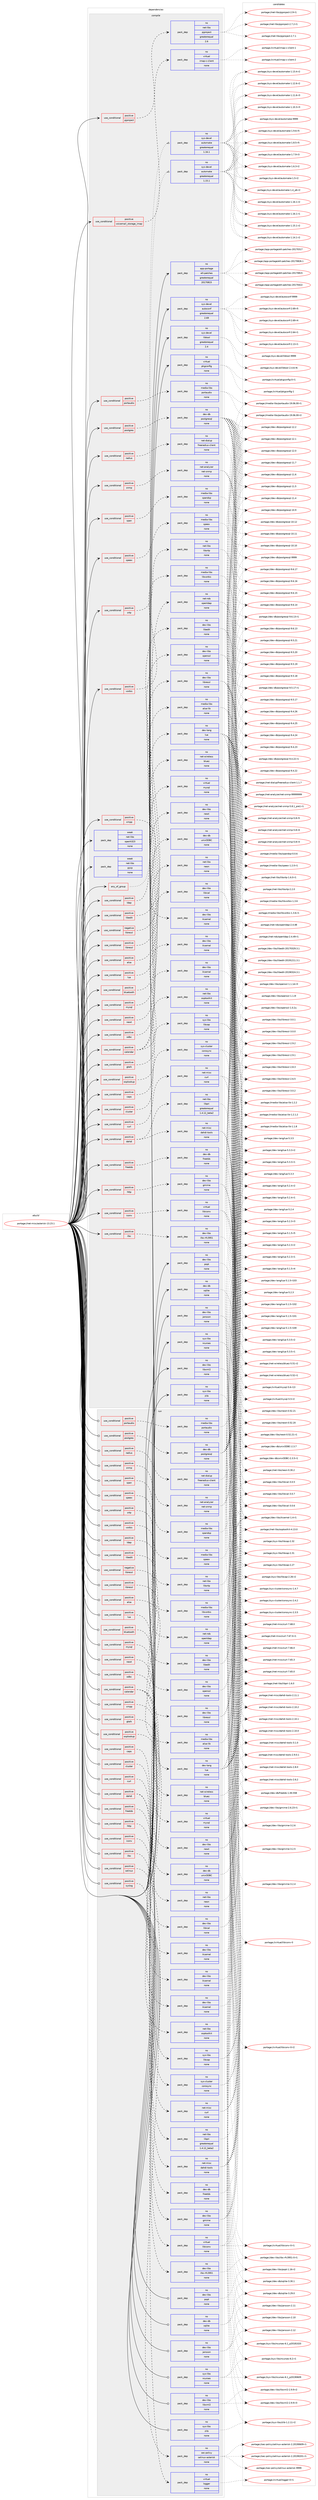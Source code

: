 digraph prolog {

# *************
# Graph options
# *************

newrank=true;
concentrate=true;
compound=true;
graph [rankdir=LR,fontname=Helvetica,fontsize=10,ranksep=1.5];#, ranksep=2.5, nodesep=0.2];
edge  [arrowhead=vee];
node  [fontname=Helvetica,fontsize=10];

# **********
# The ebuild
# **********

subgraph cluster_leftcol {
color=gray;
label=<<i>ebuild</i>>;
id [label="portage://net-misc/asterisk-13.23.1", color=red, width=4, href="../net-misc/asterisk-13.23.1.svg"];
}

# ****************
# The dependencies
# ****************

subgraph cluster_midcol {
color=gray;
label=<<i>dependencies</i>>;
subgraph cluster_compile {
fillcolor="#eeeeee";
style=filled;
label=<<i>compile</i>>;
subgraph any1931 {
dependency108482 [label=<<TABLE BORDER="0" CELLBORDER="1" CELLSPACING="0" CELLPADDING="4"><TR><TD CELLPADDING="10">any_of_group</TD></TR></TABLE>>, shape=none, color=red];subgraph pack82378 {
dependency108483 [label=<<TABLE BORDER="0" CELLBORDER="1" CELLSPACING="0" CELLPADDING="4" WIDTH="220"><TR><TD ROWSPAN="6" CELLPADDING="30">pack_dep</TD></TR><TR><TD WIDTH="110">no</TD></TR><TR><TD>sys-devel</TD></TR><TR><TD>automake</TD></TR><TR><TD>greaterequal</TD></TR><TR><TD>1.16.1</TD></TR></TABLE>>, shape=none, color=blue];
}
dependency108482:e -> dependency108483:w [weight=20,style="dotted",arrowhead="oinv"];
subgraph pack82379 {
dependency108484 [label=<<TABLE BORDER="0" CELLBORDER="1" CELLSPACING="0" CELLPADDING="4" WIDTH="220"><TR><TD ROWSPAN="6" CELLPADDING="30">pack_dep</TD></TR><TR><TD WIDTH="110">no</TD></TR><TR><TD>sys-devel</TD></TR><TR><TD>automake</TD></TR><TR><TD>greaterequal</TD></TR><TR><TD>1.15.1</TD></TR></TABLE>>, shape=none, color=blue];
}
dependency108482:e -> dependency108484:w [weight=20,style="dotted",arrowhead="oinv"];
}
id:e -> dependency108482:w [weight=20,style="solid",arrowhead="vee"];
subgraph cond24058 {
dependency108485 [label=<<TABLE BORDER="0" CELLBORDER="1" CELLSPACING="0" CELLPADDING="4"><TR><TD ROWSPAN="3" CELLPADDING="10">use_conditional</TD></TR><TR><TD>negative</TD></TR><TR><TD>libressl</TD></TR></TABLE>>, shape=none, color=red];
subgraph pack82380 {
dependency108486 [label=<<TABLE BORDER="0" CELLBORDER="1" CELLSPACING="0" CELLPADDING="4" WIDTH="220"><TR><TD ROWSPAN="6" CELLPADDING="30">pack_dep</TD></TR><TR><TD WIDTH="110">no</TD></TR><TR><TD>dev-libs</TD></TR><TR><TD>openssl</TD></TR><TR><TD>none</TD></TR><TR><TD></TD></TR></TABLE>>, shape=none, color=blue];
}
dependency108485:e -> dependency108486:w [weight=20,style="dashed",arrowhead="vee"];
}
id:e -> dependency108485:w [weight=20,style="solid",arrowhead="vee"];
subgraph cond24059 {
dependency108487 [label=<<TABLE BORDER="0" CELLBORDER="1" CELLSPACING="0" CELLPADDING="4"><TR><TD ROWSPAN="3" CELLPADDING="10">use_conditional</TD></TR><TR><TD>positive</TD></TR><TR><TD>alsa</TD></TR></TABLE>>, shape=none, color=red];
subgraph pack82381 {
dependency108488 [label=<<TABLE BORDER="0" CELLBORDER="1" CELLSPACING="0" CELLPADDING="4" WIDTH="220"><TR><TD ROWSPAN="6" CELLPADDING="30">pack_dep</TD></TR><TR><TD WIDTH="110">no</TD></TR><TR><TD>media-libs</TD></TR><TR><TD>alsa-lib</TD></TR><TR><TD>none</TD></TR><TR><TD></TD></TR></TABLE>>, shape=none, color=blue];
}
dependency108487:e -> dependency108488:w [weight=20,style="dashed",arrowhead="vee"];
}
id:e -> dependency108487:w [weight=20,style="solid",arrowhead="vee"];
subgraph cond24060 {
dependency108489 [label=<<TABLE BORDER="0" CELLBORDER="1" CELLSPACING="0" CELLPADDING="4"><TR><TD ROWSPAN="3" CELLPADDING="10">use_conditional</TD></TR><TR><TD>positive</TD></TR><TR><TD>bluetooth</TD></TR></TABLE>>, shape=none, color=red];
subgraph pack82382 {
dependency108490 [label=<<TABLE BORDER="0" CELLBORDER="1" CELLSPACING="0" CELLPADDING="4" WIDTH="220"><TR><TD ROWSPAN="6" CELLPADDING="30">pack_dep</TD></TR><TR><TD WIDTH="110">no</TD></TR><TR><TD>net-wireless</TD></TR><TR><TD>bluez</TD></TR><TR><TD>none</TD></TR><TR><TD></TD></TR></TABLE>>, shape=none, color=blue];
}
dependency108489:e -> dependency108490:w [weight=20,style="dashed",arrowhead="vee"];
}
id:e -> dependency108489:w [weight=20,style="solid",arrowhead="vee"];
subgraph cond24061 {
dependency108491 [label=<<TABLE BORDER="0" CELLBORDER="1" CELLSPACING="0" CELLPADDING="4"><TR><TD ROWSPAN="3" CELLPADDING="10">use_conditional</TD></TR><TR><TD>positive</TD></TR><TR><TD>calendar</TD></TR></TABLE>>, shape=none, color=red];
subgraph pack82383 {
dependency108492 [label=<<TABLE BORDER="0" CELLBORDER="1" CELLSPACING="0" CELLPADDING="4" WIDTH="220"><TR><TD ROWSPAN="6" CELLPADDING="30">pack_dep</TD></TR><TR><TD WIDTH="110">no</TD></TR><TR><TD>net-libs</TD></TR><TR><TD>neon</TD></TR><TR><TD>none</TD></TR><TR><TD></TD></TR></TABLE>>, shape=none, color=blue];
}
dependency108491:e -> dependency108492:w [weight=20,style="dashed",arrowhead="vee"];
subgraph pack82384 {
dependency108493 [label=<<TABLE BORDER="0" CELLBORDER="1" CELLSPACING="0" CELLPADDING="4" WIDTH="220"><TR><TD ROWSPAN="6" CELLPADDING="30">pack_dep</TD></TR><TR><TD WIDTH="110">no</TD></TR><TR><TD>dev-libs</TD></TR><TR><TD>libical</TD></TR><TR><TD>none</TD></TR><TR><TD></TD></TR></TABLE>>, shape=none, color=blue];
}
dependency108491:e -> dependency108493:w [weight=20,style="dashed",arrowhead="vee"];
subgraph pack82385 {
dependency108494 [label=<<TABLE BORDER="0" CELLBORDER="1" CELLSPACING="0" CELLPADDING="4" WIDTH="220"><TR><TD ROWSPAN="6" CELLPADDING="30">pack_dep</TD></TR><TR><TD WIDTH="110">no</TD></TR><TR><TD>dev-libs</TD></TR><TR><TD>iksemel</TD></TR><TR><TD>none</TD></TR><TR><TD></TD></TR></TABLE>>, shape=none, color=blue];
}
dependency108491:e -> dependency108494:w [weight=20,style="dashed",arrowhead="vee"];
}
id:e -> dependency108491:w [weight=20,style="solid",arrowhead="vee"];
subgraph cond24062 {
dependency108495 [label=<<TABLE BORDER="0" CELLBORDER="1" CELLSPACING="0" CELLPADDING="4"><TR><TD ROWSPAN="3" CELLPADDING="10">use_conditional</TD></TR><TR><TD>positive</TD></TR><TR><TD>caps</TD></TR></TABLE>>, shape=none, color=red];
subgraph pack82386 {
dependency108496 [label=<<TABLE BORDER="0" CELLBORDER="1" CELLSPACING="0" CELLPADDING="4" WIDTH="220"><TR><TD ROWSPAN="6" CELLPADDING="30">pack_dep</TD></TR><TR><TD WIDTH="110">no</TD></TR><TR><TD>sys-libs</TD></TR><TR><TD>libcap</TD></TR><TR><TD>none</TD></TR><TR><TD></TD></TR></TABLE>>, shape=none, color=blue];
}
dependency108495:e -> dependency108496:w [weight=20,style="dashed",arrowhead="vee"];
}
id:e -> dependency108495:w [weight=20,style="solid",arrowhead="vee"];
subgraph cond24063 {
dependency108497 [label=<<TABLE BORDER="0" CELLBORDER="1" CELLSPACING="0" CELLPADDING="4"><TR><TD ROWSPAN="3" CELLPADDING="10">use_conditional</TD></TR><TR><TD>positive</TD></TR><TR><TD>cluster</TD></TR></TABLE>>, shape=none, color=red];
subgraph pack82387 {
dependency108498 [label=<<TABLE BORDER="0" CELLBORDER="1" CELLSPACING="0" CELLPADDING="4" WIDTH="220"><TR><TD ROWSPAN="6" CELLPADDING="30">pack_dep</TD></TR><TR><TD WIDTH="110">no</TD></TR><TR><TD>sys-cluster</TD></TR><TR><TD>corosync</TD></TR><TR><TD>none</TD></TR><TR><TD></TD></TR></TABLE>>, shape=none, color=blue];
}
dependency108497:e -> dependency108498:w [weight=20,style="dashed",arrowhead="vee"];
}
id:e -> dependency108497:w [weight=20,style="solid",arrowhead="vee"];
subgraph cond24064 {
dependency108499 [label=<<TABLE BORDER="0" CELLBORDER="1" CELLSPACING="0" CELLPADDING="4"><TR><TD ROWSPAN="3" CELLPADDING="10">use_conditional</TD></TR><TR><TD>positive</TD></TR><TR><TD>curl</TD></TR></TABLE>>, shape=none, color=red];
subgraph pack82388 {
dependency108500 [label=<<TABLE BORDER="0" CELLBORDER="1" CELLSPACING="0" CELLPADDING="4" WIDTH="220"><TR><TD ROWSPAN="6" CELLPADDING="30">pack_dep</TD></TR><TR><TD WIDTH="110">no</TD></TR><TR><TD>net-misc</TD></TR><TR><TD>curl</TD></TR><TR><TD>none</TD></TR><TR><TD></TD></TR></TABLE>>, shape=none, color=blue];
}
dependency108499:e -> dependency108500:w [weight=20,style="dashed",arrowhead="vee"];
}
id:e -> dependency108499:w [weight=20,style="solid",arrowhead="vee"];
subgraph cond24065 {
dependency108501 [label=<<TABLE BORDER="0" CELLBORDER="1" CELLSPACING="0" CELLPADDING="4"><TR><TD ROWSPAN="3" CELLPADDING="10">use_conditional</TD></TR><TR><TD>positive</TD></TR><TR><TD>dahdi</TD></TR></TABLE>>, shape=none, color=red];
subgraph pack82389 {
dependency108502 [label=<<TABLE BORDER="0" CELLBORDER="1" CELLSPACING="0" CELLPADDING="4" WIDTH="220"><TR><TD ROWSPAN="6" CELLPADDING="30">pack_dep</TD></TR><TR><TD WIDTH="110">no</TD></TR><TR><TD>net-libs</TD></TR><TR><TD>libpri</TD></TR><TR><TD>greaterequal</TD></TR><TR><TD>1.4.12_beta2</TD></TR></TABLE>>, shape=none, color=blue];
}
dependency108501:e -> dependency108502:w [weight=20,style="dashed",arrowhead="vee"];
subgraph pack82390 {
dependency108503 [label=<<TABLE BORDER="0" CELLBORDER="1" CELLSPACING="0" CELLPADDING="4" WIDTH="220"><TR><TD ROWSPAN="6" CELLPADDING="30">pack_dep</TD></TR><TR><TD WIDTH="110">no</TD></TR><TR><TD>net-misc</TD></TR><TR><TD>dahdi-tools</TD></TR><TR><TD>none</TD></TR><TR><TD></TD></TR></TABLE>>, shape=none, color=blue];
}
dependency108501:e -> dependency108503:w [weight=20,style="dashed",arrowhead="vee"];
}
id:e -> dependency108501:w [weight=20,style="solid",arrowhead="vee"];
subgraph cond24066 {
dependency108504 [label=<<TABLE BORDER="0" CELLBORDER="1" CELLSPACING="0" CELLPADDING="4"><TR><TD ROWSPAN="3" CELLPADDING="10">use_conditional</TD></TR><TR><TD>positive</TD></TR><TR><TD>freetds</TD></TR></TABLE>>, shape=none, color=red];
subgraph pack82391 {
dependency108505 [label=<<TABLE BORDER="0" CELLBORDER="1" CELLSPACING="0" CELLPADDING="4" WIDTH="220"><TR><TD ROWSPAN="6" CELLPADDING="30">pack_dep</TD></TR><TR><TD WIDTH="110">no</TD></TR><TR><TD>dev-db</TD></TR><TR><TD>freetds</TD></TR><TR><TD>none</TD></TR><TR><TD></TD></TR></TABLE>>, shape=none, color=blue];
}
dependency108504:e -> dependency108505:w [weight=20,style="dashed",arrowhead="vee"];
}
id:e -> dependency108504:w [weight=20,style="solid",arrowhead="vee"];
subgraph cond24067 {
dependency108506 [label=<<TABLE BORDER="0" CELLBORDER="1" CELLSPACING="0" CELLPADDING="4"><TR><TD ROWSPAN="3" CELLPADDING="10">use_conditional</TD></TR><TR><TD>positive</TD></TR><TR><TD>gtalk</TD></TR></TABLE>>, shape=none, color=red];
subgraph pack82392 {
dependency108507 [label=<<TABLE BORDER="0" CELLBORDER="1" CELLSPACING="0" CELLPADDING="4" WIDTH="220"><TR><TD ROWSPAN="6" CELLPADDING="30">pack_dep</TD></TR><TR><TD WIDTH="110">no</TD></TR><TR><TD>dev-libs</TD></TR><TR><TD>iksemel</TD></TR><TR><TD>none</TD></TR><TR><TD></TD></TR></TABLE>>, shape=none, color=blue];
}
dependency108506:e -> dependency108507:w [weight=20,style="dashed",arrowhead="vee"];
}
id:e -> dependency108506:w [weight=20,style="solid",arrowhead="vee"];
subgraph cond24068 {
dependency108508 [label=<<TABLE BORDER="0" CELLBORDER="1" CELLSPACING="0" CELLPADDING="4"><TR><TD ROWSPAN="3" CELLPADDING="10">use_conditional</TD></TR><TR><TD>positive</TD></TR><TR><TD>http</TD></TR></TABLE>>, shape=none, color=red];
subgraph pack82393 {
dependency108509 [label=<<TABLE BORDER="0" CELLBORDER="1" CELLSPACING="0" CELLPADDING="4" WIDTH="220"><TR><TD ROWSPAN="6" CELLPADDING="30">pack_dep</TD></TR><TR><TD WIDTH="110">no</TD></TR><TR><TD>dev-libs</TD></TR><TR><TD>gmime</TD></TR><TR><TD>none</TD></TR><TR><TD></TD></TR></TABLE>>, shape=none, color=blue];
}
dependency108508:e -> dependency108509:w [weight=20,style="dashed",arrowhead="vee"];
}
id:e -> dependency108508:w [weight=20,style="solid",arrowhead="vee"];
subgraph cond24069 {
dependency108510 [label=<<TABLE BORDER="0" CELLBORDER="1" CELLSPACING="0" CELLPADDING="4"><TR><TD ROWSPAN="3" CELLPADDING="10">use_conditional</TD></TR><TR><TD>positive</TD></TR><TR><TD>iconv</TD></TR></TABLE>>, shape=none, color=red];
subgraph pack82394 {
dependency108511 [label=<<TABLE BORDER="0" CELLBORDER="1" CELLSPACING="0" CELLPADDING="4" WIDTH="220"><TR><TD ROWSPAN="6" CELLPADDING="30">pack_dep</TD></TR><TR><TD WIDTH="110">no</TD></TR><TR><TD>virtual</TD></TR><TR><TD>libiconv</TD></TR><TR><TD>none</TD></TR><TR><TD></TD></TR></TABLE>>, shape=none, color=blue];
}
dependency108510:e -> dependency108511:w [weight=20,style="dashed",arrowhead="vee"];
}
id:e -> dependency108510:w [weight=20,style="solid",arrowhead="vee"];
subgraph cond24070 {
dependency108512 [label=<<TABLE BORDER="0" CELLBORDER="1" CELLSPACING="0" CELLPADDING="4"><TR><TD ROWSPAN="3" CELLPADDING="10">use_conditional</TD></TR><TR><TD>positive</TD></TR><TR><TD>ilbc</TD></TR></TABLE>>, shape=none, color=red];
subgraph pack82395 {
dependency108513 [label=<<TABLE BORDER="0" CELLBORDER="1" CELLSPACING="0" CELLPADDING="4" WIDTH="220"><TR><TD ROWSPAN="6" CELLPADDING="30">pack_dep</TD></TR><TR><TD WIDTH="110">no</TD></TR><TR><TD>dev-libs</TD></TR><TR><TD>ilbc-rfc3951</TD></TR><TR><TD>none</TD></TR><TR><TD></TD></TR></TABLE>>, shape=none, color=blue];
}
dependency108512:e -> dependency108513:w [weight=20,style="dashed",arrowhead="vee"];
}
id:e -> dependency108512:w [weight=20,style="solid",arrowhead="vee"];
subgraph cond24071 {
dependency108514 [label=<<TABLE BORDER="0" CELLBORDER="1" CELLSPACING="0" CELLPADDING="4"><TR><TD ROWSPAN="3" CELLPADDING="10">use_conditional</TD></TR><TR><TD>positive</TD></TR><TR><TD>ldap</TD></TR></TABLE>>, shape=none, color=red];
subgraph pack82396 {
dependency108515 [label=<<TABLE BORDER="0" CELLBORDER="1" CELLSPACING="0" CELLPADDING="4" WIDTH="220"><TR><TD ROWSPAN="6" CELLPADDING="30">pack_dep</TD></TR><TR><TD WIDTH="110">no</TD></TR><TR><TD>net-nds</TD></TR><TR><TD>openldap</TD></TR><TR><TD>none</TD></TR><TR><TD></TD></TR></TABLE>>, shape=none, color=blue];
}
dependency108514:e -> dependency108515:w [weight=20,style="dashed",arrowhead="vee"];
}
id:e -> dependency108514:w [weight=20,style="solid",arrowhead="vee"];
subgraph cond24072 {
dependency108516 [label=<<TABLE BORDER="0" CELLBORDER="1" CELLSPACING="0" CELLPADDING="4"><TR><TD ROWSPAN="3" CELLPADDING="10">use_conditional</TD></TR><TR><TD>positive</TD></TR><TR><TD>libedit</TD></TR></TABLE>>, shape=none, color=red];
subgraph pack82397 {
dependency108517 [label=<<TABLE BORDER="0" CELLBORDER="1" CELLSPACING="0" CELLPADDING="4" WIDTH="220"><TR><TD ROWSPAN="6" CELLPADDING="30">pack_dep</TD></TR><TR><TD WIDTH="110">no</TD></TR><TR><TD>dev-libs</TD></TR><TR><TD>libedit</TD></TR><TR><TD>none</TD></TR><TR><TD></TD></TR></TABLE>>, shape=none, color=blue];
}
dependency108516:e -> dependency108517:w [weight=20,style="dashed",arrowhead="vee"];
}
id:e -> dependency108516:w [weight=20,style="solid",arrowhead="vee"];
subgraph cond24073 {
dependency108518 [label=<<TABLE BORDER="0" CELLBORDER="1" CELLSPACING="0" CELLPADDING="4"><TR><TD ROWSPAN="3" CELLPADDING="10">use_conditional</TD></TR><TR><TD>positive</TD></TR><TR><TD>libressl</TD></TR></TABLE>>, shape=none, color=red];
subgraph pack82398 {
dependency108519 [label=<<TABLE BORDER="0" CELLBORDER="1" CELLSPACING="0" CELLPADDING="4" WIDTH="220"><TR><TD ROWSPAN="6" CELLPADDING="30">pack_dep</TD></TR><TR><TD WIDTH="110">no</TD></TR><TR><TD>dev-libs</TD></TR><TR><TD>libressl</TD></TR><TR><TD>none</TD></TR><TR><TD></TD></TR></TABLE>>, shape=none, color=blue];
}
dependency108518:e -> dependency108519:w [weight=20,style="dashed",arrowhead="vee"];
}
id:e -> dependency108518:w [weight=20,style="solid",arrowhead="vee"];
subgraph cond24074 {
dependency108520 [label=<<TABLE BORDER="0" CELLBORDER="1" CELLSPACING="0" CELLPADDING="4"><TR><TD ROWSPAN="3" CELLPADDING="10">use_conditional</TD></TR><TR><TD>positive</TD></TR><TR><TD>lua</TD></TR></TABLE>>, shape=none, color=red];
subgraph pack82399 {
dependency108521 [label=<<TABLE BORDER="0" CELLBORDER="1" CELLSPACING="0" CELLPADDING="4" WIDTH="220"><TR><TD ROWSPAN="6" CELLPADDING="30">pack_dep</TD></TR><TR><TD WIDTH="110">no</TD></TR><TR><TD>dev-lang</TD></TR><TR><TD>lua</TD></TR><TR><TD>none</TD></TR><TR><TD></TD></TR></TABLE>>, shape=none, color=blue];
}
dependency108520:e -> dependency108521:w [weight=20,style="dashed",arrowhead="vee"];
}
id:e -> dependency108520:w [weight=20,style="solid",arrowhead="vee"];
subgraph cond24075 {
dependency108522 [label=<<TABLE BORDER="0" CELLBORDER="1" CELLSPACING="0" CELLPADDING="4"><TR><TD ROWSPAN="3" CELLPADDING="10">use_conditional</TD></TR><TR><TD>positive</TD></TR><TR><TD>mysql</TD></TR></TABLE>>, shape=none, color=red];
subgraph pack82400 {
dependency108523 [label=<<TABLE BORDER="0" CELLBORDER="1" CELLSPACING="0" CELLPADDING="4" WIDTH="220"><TR><TD ROWSPAN="6" CELLPADDING="30">pack_dep</TD></TR><TR><TD WIDTH="110">no</TD></TR><TR><TD>virtual</TD></TR><TR><TD>mysql</TD></TR><TR><TD>none</TD></TR><TR><TD></TD></TR></TABLE>>, shape=none, color=blue];
}
dependency108522:e -> dependency108523:w [weight=20,style="dashed",arrowhead="vee"];
}
id:e -> dependency108522:w [weight=20,style="solid",arrowhead="vee"];
subgraph cond24076 {
dependency108524 [label=<<TABLE BORDER="0" CELLBORDER="1" CELLSPACING="0" CELLPADDING="4"><TR><TD ROWSPAN="3" CELLPADDING="10">use_conditional</TD></TR><TR><TD>positive</TD></TR><TR><TD>newt</TD></TR></TABLE>>, shape=none, color=red];
subgraph pack82401 {
dependency108525 [label=<<TABLE BORDER="0" CELLBORDER="1" CELLSPACING="0" CELLPADDING="4" WIDTH="220"><TR><TD ROWSPAN="6" CELLPADDING="30">pack_dep</TD></TR><TR><TD WIDTH="110">no</TD></TR><TR><TD>dev-libs</TD></TR><TR><TD>newt</TD></TR><TR><TD>none</TD></TR><TR><TD></TD></TR></TABLE>>, shape=none, color=blue];
}
dependency108524:e -> dependency108525:w [weight=20,style="dashed",arrowhead="vee"];
}
id:e -> dependency108524:w [weight=20,style="solid",arrowhead="vee"];
subgraph cond24077 {
dependency108526 [label=<<TABLE BORDER="0" CELLBORDER="1" CELLSPACING="0" CELLPADDING="4"><TR><TD ROWSPAN="3" CELLPADDING="10">use_conditional</TD></TR><TR><TD>positive</TD></TR><TR><TD>odbc</TD></TR></TABLE>>, shape=none, color=red];
subgraph pack82402 {
dependency108527 [label=<<TABLE BORDER="0" CELLBORDER="1" CELLSPACING="0" CELLPADDING="4" WIDTH="220"><TR><TD ROWSPAN="6" CELLPADDING="30">pack_dep</TD></TR><TR><TD WIDTH="110">no</TD></TR><TR><TD>dev-db</TD></TR><TR><TD>unixODBC</TD></TR><TR><TD>none</TD></TR><TR><TD></TD></TR></TABLE>>, shape=none, color=blue];
}
dependency108526:e -> dependency108527:w [weight=20,style="dashed",arrowhead="vee"];
}
id:e -> dependency108526:w [weight=20,style="solid",arrowhead="vee"];
subgraph cond24078 {
dependency108528 [label=<<TABLE BORDER="0" CELLBORDER="1" CELLSPACING="0" CELLPADDING="4"><TR><TD ROWSPAN="3" CELLPADDING="10">use_conditional</TD></TR><TR><TD>positive</TD></TR><TR><TD>osplookup</TD></TR></TABLE>>, shape=none, color=red];
subgraph pack82403 {
dependency108529 [label=<<TABLE BORDER="0" CELLBORDER="1" CELLSPACING="0" CELLPADDING="4" WIDTH="220"><TR><TD ROWSPAN="6" CELLPADDING="30">pack_dep</TD></TR><TR><TD WIDTH="110">no</TD></TR><TR><TD>net-libs</TD></TR><TR><TD>osptoolkit</TD></TR><TR><TD>none</TD></TR><TR><TD></TD></TR></TABLE>>, shape=none, color=blue];
}
dependency108528:e -> dependency108529:w [weight=20,style="dashed",arrowhead="vee"];
}
id:e -> dependency108528:w [weight=20,style="solid",arrowhead="vee"];
subgraph cond24079 {
dependency108530 [label=<<TABLE BORDER="0" CELLBORDER="1" CELLSPACING="0" CELLPADDING="4"><TR><TD ROWSPAN="3" CELLPADDING="10">use_conditional</TD></TR><TR><TD>positive</TD></TR><TR><TD>pjproject</TD></TR></TABLE>>, shape=none, color=red];
subgraph pack82404 {
dependency108531 [label=<<TABLE BORDER="0" CELLBORDER="1" CELLSPACING="0" CELLPADDING="4" WIDTH="220"><TR><TD ROWSPAN="6" CELLPADDING="30">pack_dep</TD></TR><TR><TD WIDTH="110">no</TD></TR><TR><TD>net-libs</TD></TR><TR><TD>pjproject</TD></TR><TR><TD>greaterequal</TD></TR><TR><TD>2.6</TD></TR></TABLE>>, shape=none, color=blue];
}
dependency108530:e -> dependency108531:w [weight=20,style="dashed",arrowhead="vee"];
}
id:e -> dependency108530:w [weight=20,style="solid",arrowhead="vee"];
subgraph cond24080 {
dependency108532 [label=<<TABLE BORDER="0" CELLBORDER="1" CELLSPACING="0" CELLPADDING="4"><TR><TD ROWSPAN="3" CELLPADDING="10">use_conditional</TD></TR><TR><TD>positive</TD></TR><TR><TD>portaudio</TD></TR></TABLE>>, shape=none, color=red];
subgraph pack82405 {
dependency108533 [label=<<TABLE BORDER="0" CELLBORDER="1" CELLSPACING="0" CELLPADDING="4" WIDTH="220"><TR><TD ROWSPAN="6" CELLPADDING="30">pack_dep</TD></TR><TR><TD WIDTH="110">no</TD></TR><TR><TD>media-libs</TD></TR><TR><TD>portaudio</TD></TR><TR><TD>none</TD></TR><TR><TD></TD></TR></TABLE>>, shape=none, color=blue];
}
dependency108532:e -> dependency108533:w [weight=20,style="dashed",arrowhead="vee"];
}
id:e -> dependency108532:w [weight=20,style="solid",arrowhead="vee"];
subgraph cond24081 {
dependency108534 [label=<<TABLE BORDER="0" CELLBORDER="1" CELLSPACING="0" CELLPADDING="4"><TR><TD ROWSPAN="3" CELLPADDING="10">use_conditional</TD></TR><TR><TD>positive</TD></TR><TR><TD>postgres</TD></TR></TABLE>>, shape=none, color=red];
subgraph pack82406 {
dependency108535 [label=<<TABLE BORDER="0" CELLBORDER="1" CELLSPACING="0" CELLPADDING="4" WIDTH="220"><TR><TD ROWSPAN="6" CELLPADDING="30">pack_dep</TD></TR><TR><TD WIDTH="110">no</TD></TR><TR><TD>dev-db</TD></TR><TR><TD>postgresql</TD></TR><TR><TD>none</TD></TR><TR><TD></TD></TR></TABLE>>, shape=none, color=blue];
}
dependency108534:e -> dependency108535:w [weight=20,style="dashed",arrowhead="vee"];
}
id:e -> dependency108534:w [weight=20,style="solid",arrowhead="vee"];
subgraph cond24082 {
dependency108536 [label=<<TABLE BORDER="0" CELLBORDER="1" CELLSPACING="0" CELLPADDING="4"><TR><TD ROWSPAN="3" CELLPADDING="10">use_conditional</TD></TR><TR><TD>positive</TD></TR><TR><TD>radius</TD></TR></TABLE>>, shape=none, color=red];
subgraph pack82407 {
dependency108537 [label=<<TABLE BORDER="0" CELLBORDER="1" CELLSPACING="0" CELLPADDING="4" WIDTH="220"><TR><TD ROWSPAN="6" CELLPADDING="30">pack_dep</TD></TR><TR><TD WIDTH="110">no</TD></TR><TR><TD>net-dialup</TD></TR><TR><TD>freeradius-client</TD></TR><TR><TD>none</TD></TR><TR><TD></TD></TR></TABLE>>, shape=none, color=blue];
}
dependency108536:e -> dependency108537:w [weight=20,style="dashed",arrowhead="vee"];
}
id:e -> dependency108536:w [weight=20,style="solid",arrowhead="vee"];
subgraph cond24083 {
dependency108538 [label=<<TABLE BORDER="0" CELLBORDER="1" CELLSPACING="0" CELLPADDING="4"><TR><TD ROWSPAN="3" CELLPADDING="10">use_conditional</TD></TR><TR><TD>positive</TD></TR><TR><TD>snmp</TD></TR></TABLE>>, shape=none, color=red];
subgraph pack82408 {
dependency108539 [label=<<TABLE BORDER="0" CELLBORDER="1" CELLSPACING="0" CELLPADDING="4" WIDTH="220"><TR><TD ROWSPAN="6" CELLPADDING="30">pack_dep</TD></TR><TR><TD WIDTH="110">no</TD></TR><TR><TD>net-analyzer</TD></TR><TR><TD>net-snmp</TD></TR><TR><TD>none</TD></TR><TR><TD></TD></TR></TABLE>>, shape=none, color=blue];
}
dependency108538:e -> dependency108539:w [weight=20,style="dashed",arrowhead="vee"];
}
id:e -> dependency108538:w [weight=20,style="solid",arrowhead="vee"];
subgraph cond24084 {
dependency108540 [label=<<TABLE BORDER="0" CELLBORDER="1" CELLSPACING="0" CELLPADDING="4"><TR><TD ROWSPAN="3" CELLPADDING="10">use_conditional</TD></TR><TR><TD>positive</TD></TR><TR><TD>span</TD></TR></TABLE>>, shape=none, color=red];
subgraph pack82409 {
dependency108541 [label=<<TABLE BORDER="0" CELLBORDER="1" CELLSPACING="0" CELLPADDING="4" WIDTH="220"><TR><TD ROWSPAN="6" CELLPADDING="30">pack_dep</TD></TR><TR><TD WIDTH="110">no</TD></TR><TR><TD>media-libs</TD></TR><TR><TD>spandsp</TD></TR><TR><TD>none</TD></TR><TR><TD></TD></TR></TABLE>>, shape=none, color=blue];
}
dependency108540:e -> dependency108541:w [weight=20,style="dashed",arrowhead="vee"];
}
id:e -> dependency108540:w [weight=20,style="solid",arrowhead="vee"];
subgraph cond24085 {
dependency108542 [label=<<TABLE BORDER="0" CELLBORDER="1" CELLSPACING="0" CELLPADDING="4"><TR><TD ROWSPAN="3" CELLPADDING="10">use_conditional</TD></TR><TR><TD>positive</TD></TR><TR><TD>speex</TD></TR></TABLE>>, shape=none, color=red];
subgraph pack82410 {
dependency108543 [label=<<TABLE BORDER="0" CELLBORDER="1" CELLSPACING="0" CELLPADDING="4" WIDTH="220"><TR><TD ROWSPAN="6" CELLPADDING="30">pack_dep</TD></TR><TR><TD WIDTH="110">no</TD></TR><TR><TD>media-libs</TD></TR><TR><TD>speex</TD></TR><TR><TD>none</TD></TR><TR><TD></TD></TR></TABLE>>, shape=none, color=blue];
}
dependency108542:e -> dependency108543:w [weight=20,style="dashed",arrowhead="vee"];
}
id:e -> dependency108542:w [weight=20,style="solid",arrowhead="vee"];
subgraph cond24086 {
dependency108544 [label=<<TABLE BORDER="0" CELLBORDER="1" CELLSPACING="0" CELLPADDING="4"><TR><TD ROWSPAN="3" CELLPADDING="10">use_conditional</TD></TR><TR><TD>positive</TD></TR><TR><TD>srtp</TD></TR></TABLE>>, shape=none, color=red];
subgraph pack82411 {
dependency108545 [label=<<TABLE BORDER="0" CELLBORDER="1" CELLSPACING="0" CELLPADDING="4" WIDTH="220"><TR><TD ROWSPAN="6" CELLPADDING="30">pack_dep</TD></TR><TR><TD WIDTH="110">no</TD></TR><TR><TD>net-libs</TD></TR><TR><TD>libsrtp</TD></TR><TR><TD>none</TD></TR><TR><TD></TD></TR></TABLE>>, shape=none, color=blue];
}
dependency108544:e -> dependency108545:w [weight=20,style="dashed",arrowhead="vee"];
}
id:e -> dependency108544:w [weight=20,style="solid",arrowhead="vee"];
subgraph cond24087 {
dependency108546 [label=<<TABLE BORDER="0" CELLBORDER="1" CELLSPACING="0" CELLPADDING="4"><TR><TD ROWSPAN="3" CELLPADDING="10">use_conditional</TD></TR><TR><TD>positive</TD></TR><TR><TD>voicemail_storage_imap</TD></TR></TABLE>>, shape=none, color=red];
subgraph pack82412 {
dependency108547 [label=<<TABLE BORDER="0" CELLBORDER="1" CELLSPACING="0" CELLPADDING="4" WIDTH="220"><TR><TD ROWSPAN="6" CELLPADDING="30">pack_dep</TD></TR><TR><TD WIDTH="110">no</TD></TR><TR><TD>virtual</TD></TR><TR><TD>imap-c-client</TD></TR><TR><TD>none</TD></TR><TR><TD></TD></TR></TABLE>>, shape=none, color=blue];
}
dependency108546:e -> dependency108547:w [weight=20,style="dashed",arrowhead="vee"];
}
id:e -> dependency108546:w [weight=20,style="solid",arrowhead="vee"];
subgraph cond24088 {
dependency108548 [label=<<TABLE BORDER="0" CELLBORDER="1" CELLSPACING="0" CELLPADDING="4"><TR><TD ROWSPAN="3" CELLPADDING="10">use_conditional</TD></TR><TR><TD>positive</TD></TR><TR><TD>vorbis</TD></TR></TABLE>>, shape=none, color=red];
subgraph pack82413 {
dependency108549 [label=<<TABLE BORDER="0" CELLBORDER="1" CELLSPACING="0" CELLPADDING="4" WIDTH="220"><TR><TD ROWSPAN="6" CELLPADDING="30">pack_dep</TD></TR><TR><TD WIDTH="110">no</TD></TR><TR><TD>media-libs</TD></TR><TR><TD>libvorbis</TD></TR><TR><TD>none</TD></TR><TR><TD></TD></TR></TABLE>>, shape=none, color=blue];
}
dependency108548:e -> dependency108549:w [weight=20,style="dashed",arrowhead="vee"];
}
id:e -> dependency108548:w [weight=20,style="solid",arrowhead="vee"];
subgraph cond24089 {
dependency108550 [label=<<TABLE BORDER="0" CELLBORDER="1" CELLSPACING="0" CELLPADDING="4"><TR><TD ROWSPAN="3" CELLPADDING="10">use_conditional</TD></TR><TR><TD>positive</TD></TR><TR><TD>xmpp</TD></TR></TABLE>>, shape=none, color=red];
subgraph pack82414 {
dependency108551 [label=<<TABLE BORDER="0" CELLBORDER="1" CELLSPACING="0" CELLPADDING="4" WIDTH="220"><TR><TD ROWSPAN="6" CELLPADDING="30">pack_dep</TD></TR><TR><TD WIDTH="110">no</TD></TR><TR><TD>dev-libs</TD></TR><TR><TD>iksemel</TD></TR><TR><TD>none</TD></TR><TR><TD></TD></TR></TABLE>>, shape=none, color=blue];
}
dependency108550:e -> dependency108551:w [weight=20,style="dashed",arrowhead="vee"];
}
id:e -> dependency108550:w [weight=20,style="solid",arrowhead="vee"];
subgraph pack82415 {
dependency108552 [label=<<TABLE BORDER="0" CELLBORDER="1" CELLSPACING="0" CELLPADDING="4" WIDTH="220"><TR><TD ROWSPAN="6" CELLPADDING="30">pack_dep</TD></TR><TR><TD WIDTH="110">no</TD></TR><TR><TD>app-portage</TD></TR><TR><TD>elt-patches</TD></TR><TR><TD>greaterequal</TD></TR><TR><TD>20170815</TD></TR></TABLE>>, shape=none, color=blue];
}
id:e -> dependency108552:w [weight=20,style="solid",arrowhead="vee"];
subgraph pack82416 {
dependency108553 [label=<<TABLE BORDER="0" CELLBORDER="1" CELLSPACING="0" CELLPADDING="4" WIDTH="220"><TR><TD ROWSPAN="6" CELLPADDING="30">pack_dep</TD></TR><TR><TD WIDTH="110">no</TD></TR><TR><TD>dev-db</TD></TR><TR><TD>sqlite</TD></TR><TR><TD>none</TD></TR><TR><TD></TD></TR></TABLE>>, shape=none, color=blue];
}
id:e -> dependency108553:w [weight=20,style="solid",arrowhead="vee"];
subgraph pack82417 {
dependency108554 [label=<<TABLE BORDER="0" CELLBORDER="1" CELLSPACING="0" CELLPADDING="4" WIDTH="220"><TR><TD ROWSPAN="6" CELLPADDING="30">pack_dep</TD></TR><TR><TD WIDTH="110">no</TD></TR><TR><TD>dev-libs</TD></TR><TR><TD>jansson</TD></TR><TR><TD>none</TD></TR><TR><TD></TD></TR></TABLE>>, shape=none, color=blue];
}
id:e -> dependency108554:w [weight=20,style="solid",arrowhead="vee"];
subgraph pack82418 {
dependency108555 [label=<<TABLE BORDER="0" CELLBORDER="1" CELLSPACING="0" CELLPADDING="4" WIDTH="220"><TR><TD ROWSPAN="6" CELLPADDING="30">pack_dep</TD></TR><TR><TD WIDTH="110">no</TD></TR><TR><TD>dev-libs</TD></TR><TR><TD>libxml2</TD></TR><TR><TD>none</TD></TR><TR><TD></TD></TR></TABLE>>, shape=none, color=blue];
}
id:e -> dependency108555:w [weight=20,style="solid",arrowhead="vee"];
subgraph pack82419 {
dependency108556 [label=<<TABLE BORDER="0" CELLBORDER="1" CELLSPACING="0" CELLPADDING="4" WIDTH="220"><TR><TD ROWSPAN="6" CELLPADDING="30">pack_dep</TD></TR><TR><TD WIDTH="110">no</TD></TR><TR><TD>dev-libs</TD></TR><TR><TD>popt</TD></TR><TR><TD>none</TD></TR><TR><TD></TD></TR></TABLE>>, shape=none, color=blue];
}
id:e -> dependency108556:w [weight=20,style="solid",arrowhead="vee"];
subgraph pack82420 {
dependency108557 [label=<<TABLE BORDER="0" CELLBORDER="1" CELLSPACING="0" CELLPADDING="4" WIDTH="220"><TR><TD ROWSPAN="6" CELLPADDING="30">pack_dep</TD></TR><TR><TD WIDTH="110">no</TD></TR><TR><TD>sys-devel</TD></TR><TR><TD>autoconf</TD></TR><TR><TD>greaterequal</TD></TR><TR><TD>2.69</TD></TR></TABLE>>, shape=none, color=blue];
}
id:e -> dependency108557:w [weight=20,style="solid",arrowhead="vee"];
subgraph pack82421 {
dependency108558 [label=<<TABLE BORDER="0" CELLBORDER="1" CELLSPACING="0" CELLPADDING="4" WIDTH="220"><TR><TD ROWSPAN="6" CELLPADDING="30">pack_dep</TD></TR><TR><TD WIDTH="110">no</TD></TR><TR><TD>sys-devel</TD></TR><TR><TD>libtool</TD></TR><TR><TD>greaterequal</TD></TR><TR><TD>2.4</TD></TR></TABLE>>, shape=none, color=blue];
}
id:e -> dependency108558:w [weight=20,style="solid",arrowhead="vee"];
subgraph pack82422 {
dependency108559 [label=<<TABLE BORDER="0" CELLBORDER="1" CELLSPACING="0" CELLPADDING="4" WIDTH="220"><TR><TD ROWSPAN="6" CELLPADDING="30">pack_dep</TD></TR><TR><TD WIDTH="110">no</TD></TR><TR><TD>sys-libs</TD></TR><TR><TD>ncurses</TD></TR><TR><TD>none</TD></TR><TR><TD></TD></TR></TABLE>>, shape=none, color=blue];
}
id:e -> dependency108559:w [weight=20,style="solid",arrowhead="vee"];
subgraph pack82423 {
dependency108560 [label=<<TABLE BORDER="0" CELLBORDER="1" CELLSPACING="0" CELLPADDING="4" WIDTH="220"><TR><TD ROWSPAN="6" CELLPADDING="30">pack_dep</TD></TR><TR><TD WIDTH="110">no</TD></TR><TR><TD>sys-libs</TD></TR><TR><TD>zlib</TD></TR><TR><TD>none</TD></TR><TR><TD></TD></TR></TABLE>>, shape=none, color=blue];
}
id:e -> dependency108560:w [weight=20,style="solid",arrowhead="vee"];
subgraph pack82424 {
dependency108561 [label=<<TABLE BORDER="0" CELLBORDER="1" CELLSPACING="0" CELLPADDING="4" WIDTH="220"><TR><TD ROWSPAN="6" CELLPADDING="30">pack_dep</TD></TR><TR><TD WIDTH="110">no</TD></TR><TR><TD>virtual</TD></TR><TR><TD>pkgconfig</TD></TR><TR><TD>none</TD></TR><TR><TD></TD></TR></TABLE>>, shape=none, color=blue];
}
id:e -> dependency108561:w [weight=20,style="solid",arrowhead="vee"];
subgraph pack82425 {
dependency108562 [label=<<TABLE BORDER="0" CELLBORDER="1" CELLSPACING="0" CELLPADDING="4" WIDTH="220"><TR><TD ROWSPAN="6" CELLPADDING="30">pack_dep</TD></TR><TR><TD WIDTH="110">weak</TD></TR><TR><TD>net-libs</TD></TR><TR><TD>openh323</TD></TR><TR><TD>none</TD></TR><TR><TD></TD></TR></TABLE>>, shape=none, color=blue];
}
id:e -> dependency108562:w [weight=20,style="solid",arrowhead="vee"];
subgraph pack82426 {
dependency108563 [label=<<TABLE BORDER="0" CELLBORDER="1" CELLSPACING="0" CELLPADDING="4" WIDTH="220"><TR><TD ROWSPAN="6" CELLPADDING="30">pack_dep</TD></TR><TR><TD WIDTH="110">weak</TD></TR><TR><TD>net-libs</TD></TR><TR><TD>pjsip</TD></TR><TR><TD>none</TD></TR><TR><TD></TD></TR></TABLE>>, shape=none, color=blue];
}
id:e -> dependency108563:w [weight=20,style="solid",arrowhead="vee"];
}
subgraph cluster_compileandrun {
fillcolor="#eeeeee";
style=filled;
label=<<i>compile and run</i>>;
}
subgraph cluster_run {
fillcolor="#eeeeee";
style=filled;
label=<<i>run</i>>;
subgraph cond24090 {
dependency108564 [label=<<TABLE BORDER="0" CELLBORDER="1" CELLSPACING="0" CELLPADDING="4"><TR><TD ROWSPAN="3" CELLPADDING="10">use_conditional</TD></TR><TR><TD>negative</TD></TR><TR><TD>libressl</TD></TR></TABLE>>, shape=none, color=red];
subgraph pack82427 {
dependency108565 [label=<<TABLE BORDER="0" CELLBORDER="1" CELLSPACING="0" CELLPADDING="4" WIDTH="220"><TR><TD ROWSPAN="6" CELLPADDING="30">pack_dep</TD></TR><TR><TD WIDTH="110">no</TD></TR><TR><TD>dev-libs</TD></TR><TR><TD>openssl</TD></TR><TR><TD>none</TD></TR><TR><TD></TD></TR></TABLE>>, shape=none, color=blue];
}
dependency108564:e -> dependency108565:w [weight=20,style="dashed",arrowhead="vee"];
}
id:e -> dependency108564:w [weight=20,style="solid",arrowhead="odot"];
subgraph cond24091 {
dependency108566 [label=<<TABLE BORDER="0" CELLBORDER="1" CELLSPACING="0" CELLPADDING="4"><TR><TD ROWSPAN="3" CELLPADDING="10">use_conditional</TD></TR><TR><TD>positive</TD></TR><TR><TD>alsa</TD></TR></TABLE>>, shape=none, color=red];
subgraph pack82428 {
dependency108567 [label=<<TABLE BORDER="0" CELLBORDER="1" CELLSPACING="0" CELLPADDING="4" WIDTH="220"><TR><TD ROWSPAN="6" CELLPADDING="30">pack_dep</TD></TR><TR><TD WIDTH="110">no</TD></TR><TR><TD>media-libs</TD></TR><TR><TD>alsa-lib</TD></TR><TR><TD>none</TD></TR><TR><TD></TD></TR></TABLE>>, shape=none, color=blue];
}
dependency108566:e -> dependency108567:w [weight=20,style="dashed",arrowhead="vee"];
}
id:e -> dependency108566:w [weight=20,style="solid",arrowhead="odot"];
subgraph cond24092 {
dependency108568 [label=<<TABLE BORDER="0" CELLBORDER="1" CELLSPACING="0" CELLPADDING="4"><TR><TD ROWSPAN="3" CELLPADDING="10">use_conditional</TD></TR><TR><TD>positive</TD></TR><TR><TD>bluetooth</TD></TR></TABLE>>, shape=none, color=red];
subgraph pack82429 {
dependency108569 [label=<<TABLE BORDER="0" CELLBORDER="1" CELLSPACING="0" CELLPADDING="4" WIDTH="220"><TR><TD ROWSPAN="6" CELLPADDING="30">pack_dep</TD></TR><TR><TD WIDTH="110">no</TD></TR><TR><TD>net-wireless</TD></TR><TR><TD>bluez</TD></TR><TR><TD>none</TD></TR><TR><TD></TD></TR></TABLE>>, shape=none, color=blue];
}
dependency108568:e -> dependency108569:w [weight=20,style="dashed",arrowhead="vee"];
}
id:e -> dependency108568:w [weight=20,style="solid",arrowhead="odot"];
subgraph cond24093 {
dependency108570 [label=<<TABLE BORDER="0" CELLBORDER="1" CELLSPACING="0" CELLPADDING="4"><TR><TD ROWSPAN="3" CELLPADDING="10">use_conditional</TD></TR><TR><TD>positive</TD></TR><TR><TD>calendar</TD></TR></TABLE>>, shape=none, color=red];
subgraph pack82430 {
dependency108571 [label=<<TABLE BORDER="0" CELLBORDER="1" CELLSPACING="0" CELLPADDING="4" WIDTH="220"><TR><TD ROWSPAN="6" CELLPADDING="30">pack_dep</TD></TR><TR><TD WIDTH="110">no</TD></TR><TR><TD>net-libs</TD></TR><TR><TD>neon</TD></TR><TR><TD>none</TD></TR><TR><TD></TD></TR></TABLE>>, shape=none, color=blue];
}
dependency108570:e -> dependency108571:w [weight=20,style="dashed",arrowhead="vee"];
subgraph pack82431 {
dependency108572 [label=<<TABLE BORDER="0" CELLBORDER="1" CELLSPACING="0" CELLPADDING="4" WIDTH="220"><TR><TD ROWSPAN="6" CELLPADDING="30">pack_dep</TD></TR><TR><TD WIDTH="110">no</TD></TR><TR><TD>dev-libs</TD></TR><TR><TD>libical</TD></TR><TR><TD>none</TD></TR><TR><TD></TD></TR></TABLE>>, shape=none, color=blue];
}
dependency108570:e -> dependency108572:w [weight=20,style="dashed",arrowhead="vee"];
subgraph pack82432 {
dependency108573 [label=<<TABLE BORDER="0" CELLBORDER="1" CELLSPACING="0" CELLPADDING="4" WIDTH="220"><TR><TD ROWSPAN="6" CELLPADDING="30">pack_dep</TD></TR><TR><TD WIDTH="110">no</TD></TR><TR><TD>dev-libs</TD></TR><TR><TD>iksemel</TD></TR><TR><TD>none</TD></TR><TR><TD></TD></TR></TABLE>>, shape=none, color=blue];
}
dependency108570:e -> dependency108573:w [weight=20,style="dashed",arrowhead="vee"];
}
id:e -> dependency108570:w [weight=20,style="solid",arrowhead="odot"];
subgraph cond24094 {
dependency108574 [label=<<TABLE BORDER="0" CELLBORDER="1" CELLSPACING="0" CELLPADDING="4"><TR><TD ROWSPAN="3" CELLPADDING="10">use_conditional</TD></TR><TR><TD>positive</TD></TR><TR><TD>caps</TD></TR></TABLE>>, shape=none, color=red];
subgraph pack82433 {
dependency108575 [label=<<TABLE BORDER="0" CELLBORDER="1" CELLSPACING="0" CELLPADDING="4" WIDTH="220"><TR><TD ROWSPAN="6" CELLPADDING="30">pack_dep</TD></TR><TR><TD WIDTH="110">no</TD></TR><TR><TD>sys-libs</TD></TR><TR><TD>libcap</TD></TR><TR><TD>none</TD></TR><TR><TD></TD></TR></TABLE>>, shape=none, color=blue];
}
dependency108574:e -> dependency108575:w [weight=20,style="dashed",arrowhead="vee"];
}
id:e -> dependency108574:w [weight=20,style="solid",arrowhead="odot"];
subgraph cond24095 {
dependency108576 [label=<<TABLE BORDER="0" CELLBORDER="1" CELLSPACING="0" CELLPADDING="4"><TR><TD ROWSPAN="3" CELLPADDING="10">use_conditional</TD></TR><TR><TD>positive</TD></TR><TR><TD>cluster</TD></TR></TABLE>>, shape=none, color=red];
subgraph pack82434 {
dependency108577 [label=<<TABLE BORDER="0" CELLBORDER="1" CELLSPACING="0" CELLPADDING="4" WIDTH="220"><TR><TD ROWSPAN="6" CELLPADDING="30">pack_dep</TD></TR><TR><TD WIDTH="110">no</TD></TR><TR><TD>sys-cluster</TD></TR><TR><TD>corosync</TD></TR><TR><TD>none</TD></TR><TR><TD></TD></TR></TABLE>>, shape=none, color=blue];
}
dependency108576:e -> dependency108577:w [weight=20,style="dashed",arrowhead="vee"];
}
id:e -> dependency108576:w [weight=20,style="solid",arrowhead="odot"];
subgraph cond24096 {
dependency108578 [label=<<TABLE BORDER="0" CELLBORDER="1" CELLSPACING="0" CELLPADDING="4"><TR><TD ROWSPAN="3" CELLPADDING="10">use_conditional</TD></TR><TR><TD>positive</TD></TR><TR><TD>curl</TD></TR></TABLE>>, shape=none, color=red];
subgraph pack82435 {
dependency108579 [label=<<TABLE BORDER="0" CELLBORDER="1" CELLSPACING="0" CELLPADDING="4" WIDTH="220"><TR><TD ROWSPAN="6" CELLPADDING="30">pack_dep</TD></TR><TR><TD WIDTH="110">no</TD></TR><TR><TD>net-misc</TD></TR><TR><TD>curl</TD></TR><TR><TD>none</TD></TR><TR><TD></TD></TR></TABLE>>, shape=none, color=blue];
}
dependency108578:e -> dependency108579:w [weight=20,style="dashed",arrowhead="vee"];
}
id:e -> dependency108578:w [weight=20,style="solid",arrowhead="odot"];
subgraph cond24097 {
dependency108580 [label=<<TABLE BORDER="0" CELLBORDER="1" CELLSPACING="0" CELLPADDING="4"><TR><TD ROWSPAN="3" CELLPADDING="10">use_conditional</TD></TR><TR><TD>positive</TD></TR><TR><TD>dahdi</TD></TR></TABLE>>, shape=none, color=red];
subgraph pack82436 {
dependency108581 [label=<<TABLE BORDER="0" CELLBORDER="1" CELLSPACING="0" CELLPADDING="4" WIDTH="220"><TR><TD ROWSPAN="6" CELLPADDING="30">pack_dep</TD></TR><TR><TD WIDTH="110">no</TD></TR><TR><TD>net-libs</TD></TR><TR><TD>libpri</TD></TR><TR><TD>greaterequal</TD></TR><TR><TD>1.4.12_beta2</TD></TR></TABLE>>, shape=none, color=blue];
}
dependency108580:e -> dependency108581:w [weight=20,style="dashed",arrowhead="vee"];
subgraph pack82437 {
dependency108582 [label=<<TABLE BORDER="0" CELLBORDER="1" CELLSPACING="0" CELLPADDING="4" WIDTH="220"><TR><TD ROWSPAN="6" CELLPADDING="30">pack_dep</TD></TR><TR><TD WIDTH="110">no</TD></TR><TR><TD>net-misc</TD></TR><TR><TD>dahdi-tools</TD></TR><TR><TD>none</TD></TR><TR><TD></TD></TR></TABLE>>, shape=none, color=blue];
}
dependency108580:e -> dependency108582:w [weight=20,style="dashed",arrowhead="vee"];
}
id:e -> dependency108580:w [weight=20,style="solid",arrowhead="odot"];
subgraph cond24098 {
dependency108583 [label=<<TABLE BORDER="0" CELLBORDER="1" CELLSPACING="0" CELLPADDING="4"><TR><TD ROWSPAN="3" CELLPADDING="10">use_conditional</TD></TR><TR><TD>positive</TD></TR><TR><TD>freetds</TD></TR></TABLE>>, shape=none, color=red];
subgraph pack82438 {
dependency108584 [label=<<TABLE BORDER="0" CELLBORDER="1" CELLSPACING="0" CELLPADDING="4" WIDTH="220"><TR><TD ROWSPAN="6" CELLPADDING="30">pack_dep</TD></TR><TR><TD WIDTH="110">no</TD></TR><TR><TD>dev-db</TD></TR><TR><TD>freetds</TD></TR><TR><TD>none</TD></TR><TR><TD></TD></TR></TABLE>>, shape=none, color=blue];
}
dependency108583:e -> dependency108584:w [weight=20,style="dashed",arrowhead="vee"];
}
id:e -> dependency108583:w [weight=20,style="solid",arrowhead="odot"];
subgraph cond24099 {
dependency108585 [label=<<TABLE BORDER="0" CELLBORDER="1" CELLSPACING="0" CELLPADDING="4"><TR><TD ROWSPAN="3" CELLPADDING="10">use_conditional</TD></TR><TR><TD>positive</TD></TR><TR><TD>gtalk</TD></TR></TABLE>>, shape=none, color=red];
subgraph pack82439 {
dependency108586 [label=<<TABLE BORDER="0" CELLBORDER="1" CELLSPACING="0" CELLPADDING="4" WIDTH="220"><TR><TD ROWSPAN="6" CELLPADDING="30">pack_dep</TD></TR><TR><TD WIDTH="110">no</TD></TR><TR><TD>dev-libs</TD></TR><TR><TD>iksemel</TD></TR><TR><TD>none</TD></TR><TR><TD></TD></TR></TABLE>>, shape=none, color=blue];
}
dependency108585:e -> dependency108586:w [weight=20,style="dashed",arrowhead="vee"];
}
id:e -> dependency108585:w [weight=20,style="solid",arrowhead="odot"];
subgraph cond24100 {
dependency108587 [label=<<TABLE BORDER="0" CELLBORDER="1" CELLSPACING="0" CELLPADDING="4"><TR><TD ROWSPAN="3" CELLPADDING="10">use_conditional</TD></TR><TR><TD>positive</TD></TR><TR><TD>http</TD></TR></TABLE>>, shape=none, color=red];
subgraph pack82440 {
dependency108588 [label=<<TABLE BORDER="0" CELLBORDER="1" CELLSPACING="0" CELLPADDING="4" WIDTH="220"><TR><TD ROWSPAN="6" CELLPADDING="30">pack_dep</TD></TR><TR><TD WIDTH="110">no</TD></TR><TR><TD>dev-libs</TD></TR><TR><TD>gmime</TD></TR><TR><TD>none</TD></TR><TR><TD></TD></TR></TABLE>>, shape=none, color=blue];
}
dependency108587:e -> dependency108588:w [weight=20,style="dashed",arrowhead="vee"];
}
id:e -> dependency108587:w [weight=20,style="solid",arrowhead="odot"];
subgraph cond24101 {
dependency108589 [label=<<TABLE BORDER="0" CELLBORDER="1" CELLSPACING="0" CELLPADDING="4"><TR><TD ROWSPAN="3" CELLPADDING="10">use_conditional</TD></TR><TR><TD>positive</TD></TR><TR><TD>iconv</TD></TR></TABLE>>, shape=none, color=red];
subgraph pack82441 {
dependency108590 [label=<<TABLE BORDER="0" CELLBORDER="1" CELLSPACING="0" CELLPADDING="4" WIDTH="220"><TR><TD ROWSPAN="6" CELLPADDING="30">pack_dep</TD></TR><TR><TD WIDTH="110">no</TD></TR><TR><TD>virtual</TD></TR><TR><TD>libiconv</TD></TR><TR><TD>none</TD></TR><TR><TD></TD></TR></TABLE>>, shape=none, color=blue];
}
dependency108589:e -> dependency108590:w [weight=20,style="dashed",arrowhead="vee"];
}
id:e -> dependency108589:w [weight=20,style="solid",arrowhead="odot"];
subgraph cond24102 {
dependency108591 [label=<<TABLE BORDER="0" CELLBORDER="1" CELLSPACING="0" CELLPADDING="4"><TR><TD ROWSPAN="3" CELLPADDING="10">use_conditional</TD></TR><TR><TD>positive</TD></TR><TR><TD>ilbc</TD></TR></TABLE>>, shape=none, color=red];
subgraph pack82442 {
dependency108592 [label=<<TABLE BORDER="0" CELLBORDER="1" CELLSPACING="0" CELLPADDING="4" WIDTH="220"><TR><TD ROWSPAN="6" CELLPADDING="30">pack_dep</TD></TR><TR><TD WIDTH="110">no</TD></TR><TR><TD>dev-libs</TD></TR><TR><TD>ilbc-rfc3951</TD></TR><TR><TD>none</TD></TR><TR><TD></TD></TR></TABLE>>, shape=none, color=blue];
}
dependency108591:e -> dependency108592:w [weight=20,style="dashed",arrowhead="vee"];
}
id:e -> dependency108591:w [weight=20,style="solid",arrowhead="odot"];
subgraph cond24103 {
dependency108593 [label=<<TABLE BORDER="0" CELLBORDER="1" CELLSPACING="0" CELLPADDING="4"><TR><TD ROWSPAN="3" CELLPADDING="10">use_conditional</TD></TR><TR><TD>positive</TD></TR><TR><TD>ldap</TD></TR></TABLE>>, shape=none, color=red];
subgraph pack82443 {
dependency108594 [label=<<TABLE BORDER="0" CELLBORDER="1" CELLSPACING="0" CELLPADDING="4" WIDTH="220"><TR><TD ROWSPAN="6" CELLPADDING="30">pack_dep</TD></TR><TR><TD WIDTH="110">no</TD></TR><TR><TD>net-nds</TD></TR><TR><TD>openldap</TD></TR><TR><TD>none</TD></TR><TR><TD></TD></TR></TABLE>>, shape=none, color=blue];
}
dependency108593:e -> dependency108594:w [weight=20,style="dashed",arrowhead="vee"];
}
id:e -> dependency108593:w [weight=20,style="solid",arrowhead="odot"];
subgraph cond24104 {
dependency108595 [label=<<TABLE BORDER="0" CELLBORDER="1" CELLSPACING="0" CELLPADDING="4"><TR><TD ROWSPAN="3" CELLPADDING="10">use_conditional</TD></TR><TR><TD>positive</TD></TR><TR><TD>libedit</TD></TR></TABLE>>, shape=none, color=red];
subgraph pack82444 {
dependency108596 [label=<<TABLE BORDER="0" CELLBORDER="1" CELLSPACING="0" CELLPADDING="4" WIDTH="220"><TR><TD ROWSPAN="6" CELLPADDING="30">pack_dep</TD></TR><TR><TD WIDTH="110">no</TD></TR><TR><TD>dev-libs</TD></TR><TR><TD>libedit</TD></TR><TR><TD>none</TD></TR><TR><TD></TD></TR></TABLE>>, shape=none, color=blue];
}
dependency108595:e -> dependency108596:w [weight=20,style="dashed",arrowhead="vee"];
}
id:e -> dependency108595:w [weight=20,style="solid",arrowhead="odot"];
subgraph cond24105 {
dependency108597 [label=<<TABLE BORDER="0" CELLBORDER="1" CELLSPACING="0" CELLPADDING="4"><TR><TD ROWSPAN="3" CELLPADDING="10">use_conditional</TD></TR><TR><TD>positive</TD></TR><TR><TD>libressl</TD></TR></TABLE>>, shape=none, color=red];
subgraph pack82445 {
dependency108598 [label=<<TABLE BORDER="0" CELLBORDER="1" CELLSPACING="0" CELLPADDING="4" WIDTH="220"><TR><TD ROWSPAN="6" CELLPADDING="30">pack_dep</TD></TR><TR><TD WIDTH="110">no</TD></TR><TR><TD>dev-libs</TD></TR><TR><TD>libressl</TD></TR><TR><TD>none</TD></TR><TR><TD></TD></TR></TABLE>>, shape=none, color=blue];
}
dependency108597:e -> dependency108598:w [weight=20,style="dashed",arrowhead="vee"];
}
id:e -> dependency108597:w [weight=20,style="solid",arrowhead="odot"];
subgraph cond24106 {
dependency108599 [label=<<TABLE BORDER="0" CELLBORDER="1" CELLSPACING="0" CELLPADDING="4"><TR><TD ROWSPAN="3" CELLPADDING="10">use_conditional</TD></TR><TR><TD>positive</TD></TR><TR><TD>lua</TD></TR></TABLE>>, shape=none, color=red];
subgraph pack82446 {
dependency108600 [label=<<TABLE BORDER="0" CELLBORDER="1" CELLSPACING="0" CELLPADDING="4" WIDTH="220"><TR><TD ROWSPAN="6" CELLPADDING="30">pack_dep</TD></TR><TR><TD WIDTH="110">no</TD></TR><TR><TD>dev-lang</TD></TR><TR><TD>lua</TD></TR><TR><TD>none</TD></TR><TR><TD></TD></TR></TABLE>>, shape=none, color=blue];
}
dependency108599:e -> dependency108600:w [weight=20,style="dashed",arrowhead="vee"];
}
id:e -> dependency108599:w [weight=20,style="solid",arrowhead="odot"];
subgraph cond24107 {
dependency108601 [label=<<TABLE BORDER="0" CELLBORDER="1" CELLSPACING="0" CELLPADDING="4"><TR><TD ROWSPAN="3" CELLPADDING="10">use_conditional</TD></TR><TR><TD>positive</TD></TR><TR><TD>mysql</TD></TR></TABLE>>, shape=none, color=red];
subgraph pack82447 {
dependency108602 [label=<<TABLE BORDER="0" CELLBORDER="1" CELLSPACING="0" CELLPADDING="4" WIDTH="220"><TR><TD ROWSPAN="6" CELLPADDING="30">pack_dep</TD></TR><TR><TD WIDTH="110">no</TD></TR><TR><TD>virtual</TD></TR><TR><TD>mysql</TD></TR><TR><TD>none</TD></TR><TR><TD></TD></TR></TABLE>>, shape=none, color=blue];
}
dependency108601:e -> dependency108602:w [weight=20,style="dashed",arrowhead="vee"];
}
id:e -> dependency108601:w [weight=20,style="solid",arrowhead="odot"];
subgraph cond24108 {
dependency108603 [label=<<TABLE BORDER="0" CELLBORDER="1" CELLSPACING="0" CELLPADDING="4"><TR><TD ROWSPAN="3" CELLPADDING="10">use_conditional</TD></TR><TR><TD>positive</TD></TR><TR><TD>newt</TD></TR></TABLE>>, shape=none, color=red];
subgraph pack82448 {
dependency108604 [label=<<TABLE BORDER="0" CELLBORDER="1" CELLSPACING="0" CELLPADDING="4" WIDTH="220"><TR><TD ROWSPAN="6" CELLPADDING="30">pack_dep</TD></TR><TR><TD WIDTH="110">no</TD></TR><TR><TD>dev-libs</TD></TR><TR><TD>newt</TD></TR><TR><TD>none</TD></TR><TR><TD></TD></TR></TABLE>>, shape=none, color=blue];
}
dependency108603:e -> dependency108604:w [weight=20,style="dashed",arrowhead="vee"];
}
id:e -> dependency108603:w [weight=20,style="solid",arrowhead="odot"];
subgraph cond24109 {
dependency108605 [label=<<TABLE BORDER="0" CELLBORDER="1" CELLSPACING="0" CELLPADDING="4"><TR><TD ROWSPAN="3" CELLPADDING="10">use_conditional</TD></TR><TR><TD>positive</TD></TR><TR><TD>odbc</TD></TR></TABLE>>, shape=none, color=red];
subgraph pack82449 {
dependency108606 [label=<<TABLE BORDER="0" CELLBORDER="1" CELLSPACING="0" CELLPADDING="4" WIDTH="220"><TR><TD ROWSPAN="6" CELLPADDING="30">pack_dep</TD></TR><TR><TD WIDTH="110">no</TD></TR><TR><TD>dev-db</TD></TR><TR><TD>unixODBC</TD></TR><TR><TD>none</TD></TR><TR><TD></TD></TR></TABLE>>, shape=none, color=blue];
}
dependency108605:e -> dependency108606:w [weight=20,style="dashed",arrowhead="vee"];
}
id:e -> dependency108605:w [weight=20,style="solid",arrowhead="odot"];
subgraph cond24110 {
dependency108607 [label=<<TABLE BORDER="0" CELLBORDER="1" CELLSPACING="0" CELLPADDING="4"><TR><TD ROWSPAN="3" CELLPADDING="10">use_conditional</TD></TR><TR><TD>positive</TD></TR><TR><TD>osplookup</TD></TR></TABLE>>, shape=none, color=red];
subgraph pack82450 {
dependency108608 [label=<<TABLE BORDER="0" CELLBORDER="1" CELLSPACING="0" CELLPADDING="4" WIDTH="220"><TR><TD ROWSPAN="6" CELLPADDING="30">pack_dep</TD></TR><TR><TD WIDTH="110">no</TD></TR><TR><TD>net-libs</TD></TR><TR><TD>osptoolkit</TD></TR><TR><TD>none</TD></TR><TR><TD></TD></TR></TABLE>>, shape=none, color=blue];
}
dependency108607:e -> dependency108608:w [weight=20,style="dashed",arrowhead="vee"];
}
id:e -> dependency108607:w [weight=20,style="solid",arrowhead="odot"];
subgraph cond24111 {
dependency108609 [label=<<TABLE BORDER="0" CELLBORDER="1" CELLSPACING="0" CELLPADDING="4"><TR><TD ROWSPAN="3" CELLPADDING="10">use_conditional</TD></TR><TR><TD>positive</TD></TR><TR><TD>portaudio</TD></TR></TABLE>>, shape=none, color=red];
subgraph pack82451 {
dependency108610 [label=<<TABLE BORDER="0" CELLBORDER="1" CELLSPACING="0" CELLPADDING="4" WIDTH="220"><TR><TD ROWSPAN="6" CELLPADDING="30">pack_dep</TD></TR><TR><TD WIDTH="110">no</TD></TR><TR><TD>media-libs</TD></TR><TR><TD>portaudio</TD></TR><TR><TD>none</TD></TR><TR><TD></TD></TR></TABLE>>, shape=none, color=blue];
}
dependency108609:e -> dependency108610:w [weight=20,style="dashed",arrowhead="vee"];
}
id:e -> dependency108609:w [weight=20,style="solid",arrowhead="odot"];
subgraph cond24112 {
dependency108611 [label=<<TABLE BORDER="0" CELLBORDER="1" CELLSPACING="0" CELLPADDING="4"><TR><TD ROWSPAN="3" CELLPADDING="10">use_conditional</TD></TR><TR><TD>positive</TD></TR><TR><TD>postgres</TD></TR></TABLE>>, shape=none, color=red];
subgraph pack82452 {
dependency108612 [label=<<TABLE BORDER="0" CELLBORDER="1" CELLSPACING="0" CELLPADDING="4" WIDTH="220"><TR><TD ROWSPAN="6" CELLPADDING="30">pack_dep</TD></TR><TR><TD WIDTH="110">no</TD></TR><TR><TD>dev-db</TD></TR><TR><TD>postgresql</TD></TR><TR><TD>none</TD></TR><TR><TD></TD></TR></TABLE>>, shape=none, color=blue];
}
dependency108611:e -> dependency108612:w [weight=20,style="dashed",arrowhead="vee"];
}
id:e -> dependency108611:w [weight=20,style="solid",arrowhead="odot"];
subgraph cond24113 {
dependency108613 [label=<<TABLE BORDER="0" CELLBORDER="1" CELLSPACING="0" CELLPADDING="4"><TR><TD ROWSPAN="3" CELLPADDING="10">use_conditional</TD></TR><TR><TD>positive</TD></TR><TR><TD>radius</TD></TR></TABLE>>, shape=none, color=red];
subgraph pack82453 {
dependency108614 [label=<<TABLE BORDER="0" CELLBORDER="1" CELLSPACING="0" CELLPADDING="4" WIDTH="220"><TR><TD ROWSPAN="6" CELLPADDING="30">pack_dep</TD></TR><TR><TD WIDTH="110">no</TD></TR><TR><TD>net-dialup</TD></TR><TR><TD>freeradius-client</TD></TR><TR><TD>none</TD></TR><TR><TD></TD></TR></TABLE>>, shape=none, color=blue];
}
dependency108613:e -> dependency108614:w [weight=20,style="dashed",arrowhead="vee"];
}
id:e -> dependency108613:w [weight=20,style="solid",arrowhead="odot"];
subgraph cond24114 {
dependency108615 [label=<<TABLE BORDER="0" CELLBORDER="1" CELLSPACING="0" CELLPADDING="4"><TR><TD ROWSPAN="3" CELLPADDING="10">use_conditional</TD></TR><TR><TD>positive</TD></TR><TR><TD>selinux</TD></TR></TABLE>>, shape=none, color=red];
subgraph pack82454 {
dependency108616 [label=<<TABLE BORDER="0" CELLBORDER="1" CELLSPACING="0" CELLPADDING="4" WIDTH="220"><TR><TD ROWSPAN="6" CELLPADDING="30">pack_dep</TD></TR><TR><TD WIDTH="110">no</TD></TR><TR><TD>sec-policy</TD></TR><TR><TD>selinux-asterisk</TD></TR><TR><TD>none</TD></TR><TR><TD></TD></TR></TABLE>>, shape=none, color=blue];
}
dependency108615:e -> dependency108616:w [weight=20,style="dashed",arrowhead="vee"];
}
id:e -> dependency108615:w [weight=20,style="solid",arrowhead="odot"];
subgraph cond24115 {
dependency108617 [label=<<TABLE BORDER="0" CELLBORDER="1" CELLSPACING="0" CELLPADDING="4"><TR><TD ROWSPAN="3" CELLPADDING="10">use_conditional</TD></TR><TR><TD>positive</TD></TR><TR><TD>snmp</TD></TR></TABLE>>, shape=none, color=red];
subgraph pack82455 {
dependency108618 [label=<<TABLE BORDER="0" CELLBORDER="1" CELLSPACING="0" CELLPADDING="4" WIDTH="220"><TR><TD ROWSPAN="6" CELLPADDING="30">pack_dep</TD></TR><TR><TD WIDTH="110">no</TD></TR><TR><TD>net-analyzer</TD></TR><TR><TD>net-snmp</TD></TR><TR><TD>none</TD></TR><TR><TD></TD></TR></TABLE>>, shape=none, color=blue];
}
dependency108617:e -> dependency108618:w [weight=20,style="dashed",arrowhead="vee"];
}
id:e -> dependency108617:w [weight=20,style="solid",arrowhead="odot"];
subgraph cond24116 {
dependency108619 [label=<<TABLE BORDER="0" CELLBORDER="1" CELLSPACING="0" CELLPADDING="4"><TR><TD ROWSPAN="3" CELLPADDING="10">use_conditional</TD></TR><TR><TD>positive</TD></TR><TR><TD>span</TD></TR></TABLE>>, shape=none, color=red];
subgraph pack82456 {
dependency108620 [label=<<TABLE BORDER="0" CELLBORDER="1" CELLSPACING="0" CELLPADDING="4" WIDTH="220"><TR><TD ROWSPAN="6" CELLPADDING="30">pack_dep</TD></TR><TR><TD WIDTH="110">no</TD></TR><TR><TD>media-libs</TD></TR><TR><TD>spandsp</TD></TR><TR><TD>none</TD></TR><TR><TD></TD></TR></TABLE>>, shape=none, color=blue];
}
dependency108619:e -> dependency108620:w [weight=20,style="dashed",arrowhead="vee"];
}
id:e -> dependency108619:w [weight=20,style="solid",arrowhead="odot"];
subgraph cond24117 {
dependency108621 [label=<<TABLE BORDER="0" CELLBORDER="1" CELLSPACING="0" CELLPADDING="4"><TR><TD ROWSPAN="3" CELLPADDING="10">use_conditional</TD></TR><TR><TD>positive</TD></TR><TR><TD>speex</TD></TR></TABLE>>, shape=none, color=red];
subgraph pack82457 {
dependency108622 [label=<<TABLE BORDER="0" CELLBORDER="1" CELLSPACING="0" CELLPADDING="4" WIDTH="220"><TR><TD ROWSPAN="6" CELLPADDING="30">pack_dep</TD></TR><TR><TD WIDTH="110">no</TD></TR><TR><TD>media-libs</TD></TR><TR><TD>speex</TD></TR><TR><TD>none</TD></TR><TR><TD></TD></TR></TABLE>>, shape=none, color=blue];
}
dependency108621:e -> dependency108622:w [weight=20,style="dashed",arrowhead="vee"];
}
id:e -> dependency108621:w [weight=20,style="solid",arrowhead="odot"];
subgraph cond24118 {
dependency108623 [label=<<TABLE BORDER="0" CELLBORDER="1" CELLSPACING="0" CELLPADDING="4"><TR><TD ROWSPAN="3" CELLPADDING="10">use_conditional</TD></TR><TR><TD>positive</TD></TR><TR><TD>srtp</TD></TR></TABLE>>, shape=none, color=red];
subgraph pack82458 {
dependency108624 [label=<<TABLE BORDER="0" CELLBORDER="1" CELLSPACING="0" CELLPADDING="4" WIDTH="220"><TR><TD ROWSPAN="6" CELLPADDING="30">pack_dep</TD></TR><TR><TD WIDTH="110">no</TD></TR><TR><TD>net-libs</TD></TR><TR><TD>libsrtp</TD></TR><TR><TD>none</TD></TR><TR><TD></TD></TR></TABLE>>, shape=none, color=blue];
}
dependency108623:e -> dependency108624:w [weight=20,style="dashed",arrowhead="vee"];
}
id:e -> dependency108623:w [weight=20,style="solid",arrowhead="odot"];
subgraph cond24119 {
dependency108625 [label=<<TABLE BORDER="0" CELLBORDER="1" CELLSPACING="0" CELLPADDING="4"><TR><TD ROWSPAN="3" CELLPADDING="10">use_conditional</TD></TR><TR><TD>positive</TD></TR><TR><TD>syslog</TD></TR></TABLE>>, shape=none, color=red];
subgraph pack82459 {
dependency108626 [label=<<TABLE BORDER="0" CELLBORDER="1" CELLSPACING="0" CELLPADDING="4" WIDTH="220"><TR><TD ROWSPAN="6" CELLPADDING="30">pack_dep</TD></TR><TR><TD WIDTH="110">no</TD></TR><TR><TD>virtual</TD></TR><TR><TD>logger</TD></TR><TR><TD>none</TD></TR><TR><TD></TD></TR></TABLE>>, shape=none, color=blue];
}
dependency108625:e -> dependency108626:w [weight=20,style="dashed",arrowhead="vee"];
}
id:e -> dependency108625:w [weight=20,style="solid",arrowhead="odot"];
subgraph cond24120 {
dependency108627 [label=<<TABLE BORDER="0" CELLBORDER="1" CELLSPACING="0" CELLPADDING="4"><TR><TD ROWSPAN="3" CELLPADDING="10">use_conditional</TD></TR><TR><TD>positive</TD></TR><TR><TD>vorbis</TD></TR></TABLE>>, shape=none, color=red];
subgraph pack82460 {
dependency108628 [label=<<TABLE BORDER="0" CELLBORDER="1" CELLSPACING="0" CELLPADDING="4" WIDTH="220"><TR><TD ROWSPAN="6" CELLPADDING="30">pack_dep</TD></TR><TR><TD WIDTH="110">no</TD></TR><TR><TD>media-libs</TD></TR><TR><TD>libvorbis</TD></TR><TR><TD>none</TD></TR><TR><TD></TD></TR></TABLE>>, shape=none, color=blue];
}
dependency108627:e -> dependency108628:w [weight=20,style="dashed",arrowhead="vee"];
}
id:e -> dependency108627:w [weight=20,style="solid",arrowhead="odot"];
subgraph cond24121 {
dependency108629 [label=<<TABLE BORDER="0" CELLBORDER="1" CELLSPACING="0" CELLPADDING="4"><TR><TD ROWSPAN="3" CELLPADDING="10">use_conditional</TD></TR><TR><TD>positive</TD></TR><TR><TD>xmpp</TD></TR></TABLE>>, shape=none, color=red];
subgraph pack82461 {
dependency108630 [label=<<TABLE BORDER="0" CELLBORDER="1" CELLSPACING="0" CELLPADDING="4" WIDTH="220"><TR><TD ROWSPAN="6" CELLPADDING="30">pack_dep</TD></TR><TR><TD WIDTH="110">no</TD></TR><TR><TD>dev-libs</TD></TR><TR><TD>iksemel</TD></TR><TR><TD>none</TD></TR><TR><TD></TD></TR></TABLE>>, shape=none, color=blue];
}
dependency108629:e -> dependency108630:w [weight=20,style="dashed",arrowhead="vee"];
}
id:e -> dependency108629:w [weight=20,style="solid",arrowhead="odot"];
subgraph pack82462 {
dependency108631 [label=<<TABLE BORDER="0" CELLBORDER="1" CELLSPACING="0" CELLPADDING="4" WIDTH="220"><TR><TD ROWSPAN="6" CELLPADDING="30">pack_dep</TD></TR><TR><TD WIDTH="110">no</TD></TR><TR><TD>dev-db</TD></TR><TR><TD>sqlite</TD></TR><TR><TD>none</TD></TR><TR><TD></TD></TR></TABLE>>, shape=none, color=blue];
}
id:e -> dependency108631:w [weight=20,style="solid",arrowhead="odot"];
subgraph pack82463 {
dependency108632 [label=<<TABLE BORDER="0" CELLBORDER="1" CELLSPACING="0" CELLPADDING="4" WIDTH="220"><TR><TD ROWSPAN="6" CELLPADDING="30">pack_dep</TD></TR><TR><TD WIDTH="110">no</TD></TR><TR><TD>dev-libs</TD></TR><TR><TD>jansson</TD></TR><TR><TD>none</TD></TR><TR><TD></TD></TR></TABLE>>, shape=none, color=blue];
}
id:e -> dependency108632:w [weight=20,style="solid",arrowhead="odot"];
subgraph pack82464 {
dependency108633 [label=<<TABLE BORDER="0" CELLBORDER="1" CELLSPACING="0" CELLPADDING="4" WIDTH="220"><TR><TD ROWSPAN="6" CELLPADDING="30">pack_dep</TD></TR><TR><TD WIDTH="110">no</TD></TR><TR><TD>dev-libs</TD></TR><TR><TD>libxml2</TD></TR><TR><TD>none</TD></TR><TR><TD></TD></TR></TABLE>>, shape=none, color=blue];
}
id:e -> dependency108633:w [weight=20,style="solid",arrowhead="odot"];
subgraph pack82465 {
dependency108634 [label=<<TABLE BORDER="0" CELLBORDER="1" CELLSPACING="0" CELLPADDING="4" WIDTH="220"><TR><TD ROWSPAN="6" CELLPADDING="30">pack_dep</TD></TR><TR><TD WIDTH="110">no</TD></TR><TR><TD>dev-libs</TD></TR><TR><TD>popt</TD></TR><TR><TD>none</TD></TR><TR><TD></TD></TR></TABLE>>, shape=none, color=blue];
}
id:e -> dependency108634:w [weight=20,style="solid",arrowhead="odot"];
subgraph pack82466 {
dependency108635 [label=<<TABLE BORDER="0" CELLBORDER="1" CELLSPACING="0" CELLPADDING="4" WIDTH="220"><TR><TD ROWSPAN="6" CELLPADDING="30">pack_dep</TD></TR><TR><TD WIDTH="110">no</TD></TR><TR><TD>sys-libs</TD></TR><TR><TD>ncurses</TD></TR><TR><TD>none</TD></TR><TR><TD></TD></TR></TABLE>>, shape=none, color=blue];
}
id:e -> dependency108635:w [weight=20,style="solid",arrowhead="odot"];
subgraph pack82467 {
dependency108636 [label=<<TABLE BORDER="0" CELLBORDER="1" CELLSPACING="0" CELLPADDING="4" WIDTH="220"><TR><TD ROWSPAN="6" CELLPADDING="30">pack_dep</TD></TR><TR><TD WIDTH="110">no</TD></TR><TR><TD>sys-libs</TD></TR><TR><TD>zlib</TD></TR><TR><TD>none</TD></TR><TR><TD></TD></TR></TABLE>>, shape=none, color=blue];
}
id:e -> dependency108636:w [weight=20,style="solid",arrowhead="odot"];
}
}

# **************
# The candidates
# **************

subgraph cluster_choices {
rank=same;
color=gray;
label=<<i>candidates</i>>;

subgraph choice82378 {
color=black;
nodesep=1;
choice115121115451001011181011084797117116111109971071014557575757 [label="portage://sys-devel/automake-9999", color=red, width=4,href="../sys-devel/automake-9999.svg"];
choice115121115451001011181011084797117116111109971071014549465746544511453 [label="portage://sys-devel/automake-1.9.6-r5", color=red, width=4,href="../sys-devel/automake-1.9.6-r5.svg"];
choice115121115451001011181011084797117116111109971071014549465646534511453 [label="portage://sys-devel/automake-1.8.5-r5", color=red, width=4,href="../sys-devel/automake-1.8.5-r5.svg"];
choice115121115451001011181011084797117116111109971071014549465546574511451 [label="portage://sys-devel/automake-1.7.9-r3", color=red, width=4,href="../sys-devel/automake-1.7.9-r3.svg"];
choice115121115451001011181011084797117116111109971071014549465446514511450 [label="portage://sys-devel/automake-1.6.3-r2", color=red, width=4,href="../sys-devel/automake-1.6.3-r2.svg"];
choice11512111545100101118101108479711711611110997107101454946534511450 [label="portage://sys-devel/automake-1.5-r2", color=red, width=4,href="../sys-devel/automake-1.5-r2.svg"];
choice115121115451001011181011084797117116111109971071014549465295112544511450 [label="portage://sys-devel/automake-1.4_p6-r2", color=red, width=4,href="../sys-devel/automake-1.4_p6-r2.svg"];
choice11512111545100101118101108479711711611110997107101454946495446494511450 [label="portage://sys-devel/automake-1.16.1-r2", color=red, width=4,href="../sys-devel/automake-1.16.1-r2.svg"];
choice11512111545100101118101108479711711611110997107101454946495446494511449 [label="portage://sys-devel/automake-1.16.1-r1", color=red, width=4,href="../sys-devel/automake-1.16.1-r1.svg"];
choice11512111545100101118101108479711711611110997107101454946495346494511450 [label="portage://sys-devel/automake-1.15.1-r2", color=red, width=4,href="../sys-devel/automake-1.15.1-r2.svg"];
choice11512111545100101118101108479711711611110997107101454946495246494511450 [label="portage://sys-devel/automake-1.14.1-r2", color=red, width=4,href="../sys-devel/automake-1.14.1-r2.svg"];
choice11512111545100101118101108479711711611110997107101454946495146524511450 [label="portage://sys-devel/automake-1.13.4-r2", color=red, width=4,href="../sys-devel/automake-1.13.4-r2.svg"];
choice11512111545100101118101108479711711611110997107101454946495046544511450 [label="portage://sys-devel/automake-1.12.6-r2", color=red, width=4,href="../sys-devel/automake-1.12.6-r2.svg"];
choice11512111545100101118101108479711711611110997107101454946494946544511451 [label="portage://sys-devel/automake-1.11.6-r3", color=red, width=4,href="../sys-devel/automake-1.11.6-r3.svg"];
choice11512111545100101118101108479711711611110997107101454946494846514511451 [label="portage://sys-devel/automake-1.10.3-r3", color=red, width=4,href="../sys-devel/automake-1.10.3-r3.svg"];
dependency108483:e -> choice115121115451001011181011084797117116111109971071014557575757:w [style=dotted,weight="100"];
dependency108483:e -> choice115121115451001011181011084797117116111109971071014549465746544511453:w [style=dotted,weight="100"];
dependency108483:e -> choice115121115451001011181011084797117116111109971071014549465646534511453:w [style=dotted,weight="100"];
dependency108483:e -> choice115121115451001011181011084797117116111109971071014549465546574511451:w [style=dotted,weight="100"];
dependency108483:e -> choice115121115451001011181011084797117116111109971071014549465446514511450:w [style=dotted,weight="100"];
dependency108483:e -> choice11512111545100101118101108479711711611110997107101454946534511450:w [style=dotted,weight="100"];
dependency108483:e -> choice115121115451001011181011084797117116111109971071014549465295112544511450:w [style=dotted,weight="100"];
dependency108483:e -> choice11512111545100101118101108479711711611110997107101454946495446494511450:w [style=dotted,weight="100"];
dependency108483:e -> choice11512111545100101118101108479711711611110997107101454946495446494511449:w [style=dotted,weight="100"];
dependency108483:e -> choice11512111545100101118101108479711711611110997107101454946495346494511450:w [style=dotted,weight="100"];
dependency108483:e -> choice11512111545100101118101108479711711611110997107101454946495246494511450:w [style=dotted,weight="100"];
dependency108483:e -> choice11512111545100101118101108479711711611110997107101454946495146524511450:w [style=dotted,weight="100"];
dependency108483:e -> choice11512111545100101118101108479711711611110997107101454946495046544511450:w [style=dotted,weight="100"];
dependency108483:e -> choice11512111545100101118101108479711711611110997107101454946494946544511451:w [style=dotted,weight="100"];
dependency108483:e -> choice11512111545100101118101108479711711611110997107101454946494846514511451:w [style=dotted,weight="100"];
}
subgraph choice82379 {
color=black;
nodesep=1;
choice115121115451001011181011084797117116111109971071014557575757 [label="portage://sys-devel/automake-9999", color=red, width=4,href="../sys-devel/automake-9999.svg"];
choice115121115451001011181011084797117116111109971071014549465746544511453 [label="portage://sys-devel/automake-1.9.6-r5", color=red, width=4,href="../sys-devel/automake-1.9.6-r5.svg"];
choice115121115451001011181011084797117116111109971071014549465646534511453 [label="portage://sys-devel/automake-1.8.5-r5", color=red, width=4,href="../sys-devel/automake-1.8.5-r5.svg"];
choice115121115451001011181011084797117116111109971071014549465546574511451 [label="portage://sys-devel/automake-1.7.9-r3", color=red, width=4,href="../sys-devel/automake-1.7.9-r3.svg"];
choice115121115451001011181011084797117116111109971071014549465446514511450 [label="portage://sys-devel/automake-1.6.3-r2", color=red, width=4,href="../sys-devel/automake-1.6.3-r2.svg"];
choice11512111545100101118101108479711711611110997107101454946534511450 [label="portage://sys-devel/automake-1.5-r2", color=red, width=4,href="../sys-devel/automake-1.5-r2.svg"];
choice115121115451001011181011084797117116111109971071014549465295112544511450 [label="portage://sys-devel/automake-1.4_p6-r2", color=red, width=4,href="../sys-devel/automake-1.4_p6-r2.svg"];
choice11512111545100101118101108479711711611110997107101454946495446494511450 [label="portage://sys-devel/automake-1.16.1-r2", color=red, width=4,href="../sys-devel/automake-1.16.1-r2.svg"];
choice11512111545100101118101108479711711611110997107101454946495446494511449 [label="portage://sys-devel/automake-1.16.1-r1", color=red, width=4,href="../sys-devel/automake-1.16.1-r1.svg"];
choice11512111545100101118101108479711711611110997107101454946495346494511450 [label="portage://sys-devel/automake-1.15.1-r2", color=red, width=4,href="../sys-devel/automake-1.15.1-r2.svg"];
choice11512111545100101118101108479711711611110997107101454946495246494511450 [label="portage://sys-devel/automake-1.14.1-r2", color=red, width=4,href="../sys-devel/automake-1.14.1-r2.svg"];
choice11512111545100101118101108479711711611110997107101454946495146524511450 [label="portage://sys-devel/automake-1.13.4-r2", color=red, width=4,href="../sys-devel/automake-1.13.4-r2.svg"];
choice11512111545100101118101108479711711611110997107101454946495046544511450 [label="portage://sys-devel/automake-1.12.6-r2", color=red, width=4,href="../sys-devel/automake-1.12.6-r2.svg"];
choice11512111545100101118101108479711711611110997107101454946494946544511451 [label="portage://sys-devel/automake-1.11.6-r3", color=red, width=4,href="../sys-devel/automake-1.11.6-r3.svg"];
choice11512111545100101118101108479711711611110997107101454946494846514511451 [label="portage://sys-devel/automake-1.10.3-r3", color=red, width=4,href="../sys-devel/automake-1.10.3-r3.svg"];
dependency108484:e -> choice115121115451001011181011084797117116111109971071014557575757:w [style=dotted,weight="100"];
dependency108484:e -> choice115121115451001011181011084797117116111109971071014549465746544511453:w [style=dotted,weight="100"];
dependency108484:e -> choice115121115451001011181011084797117116111109971071014549465646534511453:w [style=dotted,weight="100"];
dependency108484:e -> choice115121115451001011181011084797117116111109971071014549465546574511451:w [style=dotted,weight="100"];
dependency108484:e -> choice115121115451001011181011084797117116111109971071014549465446514511450:w [style=dotted,weight="100"];
dependency108484:e -> choice11512111545100101118101108479711711611110997107101454946534511450:w [style=dotted,weight="100"];
dependency108484:e -> choice115121115451001011181011084797117116111109971071014549465295112544511450:w [style=dotted,weight="100"];
dependency108484:e -> choice11512111545100101118101108479711711611110997107101454946495446494511450:w [style=dotted,weight="100"];
dependency108484:e -> choice11512111545100101118101108479711711611110997107101454946495446494511449:w [style=dotted,weight="100"];
dependency108484:e -> choice11512111545100101118101108479711711611110997107101454946495346494511450:w [style=dotted,weight="100"];
dependency108484:e -> choice11512111545100101118101108479711711611110997107101454946495246494511450:w [style=dotted,weight="100"];
dependency108484:e -> choice11512111545100101118101108479711711611110997107101454946495146524511450:w [style=dotted,weight="100"];
dependency108484:e -> choice11512111545100101118101108479711711611110997107101454946495046544511450:w [style=dotted,weight="100"];
dependency108484:e -> choice11512111545100101118101108479711711611110997107101454946494946544511451:w [style=dotted,weight="100"];
dependency108484:e -> choice11512111545100101118101108479711711611110997107101454946494846514511451:w [style=dotted,weight="100"];
}
subgraph choice82380 {
color=black;
nodesep=1;
choice1001011184510810598115471111121011101151151084549464946491004511451 [label="portage://dev-libs/openssl-1.1.1d-r3", color=red, width=4,href="../dev-libs/openssl-1.1.1d-r3.svg"];
choice100101118451081059811547111112101110115115108454946494648108 [label="portage://dev-libs/openssl-1.1.0l", color=red, width=4,href="../dev-libs/openssl-1.1.0l.svg"];
choice100101118451081059811547111112101110115115108454946484650117 [label="portage://dev-libs/openssl-1.0.2u", color=red, width=4,href="../dev-libs/openssl-1.0.2u.svg"];
dependency108486:e -> choice1001011184510810598115471111121011101151151084549464946491004511451:w [style=dotted,weight="100"];
dependency108486:e -> choice100101118451081059811547111112101110115115108454946494648108:w [style=dotted,weight="100"];
dependency108486:e -> choice100101118451081059811547111112101110115115108454946484650117:w [style=dotted,weight="100"];
}
subgraph choice82381 {
color=black;
nodesep=1;
choice1091011001059745108105981154797108115974510810598454946504650 [label="portage://media-libs/alsa-lib-1.2.2", color=red, width=4,href="../media-libs/alsa-lib-1.2.2.svg"];
choice10910110010597451081059811547971081159745108105984549465046494650 [label="portage://media-libs/alsa-lib-1.2.1.2", color=red, width=4,href="../media-libs/alsa-lib-1.2.1.2.svg"];
choice1091011001059745108105981154797108115974510810598454946494656 [label="portage://media-libs/alsa-lib-1.1.8", color=red, width=4,href="../media-libs/alsa-lib-1.1.8.svg"];
dependency108488:e -> choice1091011001059745108105981154797108115974510810598454946504650:w [style=dotted,weight="100"];
dependency108488:e -> choice10910110010597451081059811547971081159745108105984549465046494650:w [style=dotted,weight="100"];
dependency108488:e -> choice1091011001059745108105981154797108115974510810598454946494656:w [style=dotted,weight="100"];
}
subgraph choice82382 {
color=black;
nodesep=1;
choice11010111645119105114101108101115115479810811710112245534653504511449 [label="portage://net-wireless/bluez-5.52-r1", color=red, width=4,href="../net-wireless/bluez-5.52-r1.svg"];
choice11010111645119105114101108101115115479810811710112245534653494511450 [label="portage://net-wireless/bluez-5.51-r2", color=red, width=4,href="../net-wireless/bluez-5.51-r2.svg"];
dependency108490:e -> choice11010111645119105114101108101115115479810811710112245534653504511449:w [style=dotted,weight="100"];
dependency108490:e -> choice11010111645119105114101108101115115479810811710112245534653494511450:w [style=dotted,weight="100"];
}
subgraph choice82383 {
color=black;
nodesep=1;
choice11010111645108105981154711010111111045484651484650 [label="portage://net-libs/neon-0.30.2", color=red, width=4,href="../net-libs/neon-0.30.2.svg"];
dependency108492:e -> choice11010111645108105981154711010111111045484651484650:w [style=dotted,weight="100"];
}
subgraph choice82384 {
color=black;
nodesep=1;
choice100101118451081059811547108105981059997108455146484655 [label="portage://dev-libs/libical-3.0.7", color=red, width=4,href="../dev-libs/libical-3.0.7.svg"];
choice100101118451081059811547108105981059997108455146484654 [label="portage://dev-libs/libical-3.0.6", color=red, width=4,href="../dev-libs/libical-3.0.6.svg"];
choice100101118451081059811547108105981059997108455146484653 [label="portage://dev-libs/libical-3.0.5", color=red, width=4,href="../dev-libs/libical-3.0.5.svg"];
dependency108493:e -> choice100101118451081059811547108105981059997108455146484655:w [style=dotted,weight="100"];
dependency108493:e -> choice100101118451081059811547108105981059997108455146484654:w [style=dotted,weight="100"];
dependency108493:e -> choice100101118451081059811547108105981059997108455146484653:w [style=dotted,weight="100"];
}
subgraph choice82385 {
color=black;
nodesep=1;
choice100101118451081059811547105107115101109101108454946524511449 [label="portage://dev-libs/iksemel-1.4-r1", color=red, width=4,href="../dev-libs/iksemel-1.4-r1.svg"];
dependency108494:e -> choice100101118451081059811547105107115101109101108454946524511449:w [style=dotted,weight="100"];
}
subgraph choice82386 {
color=black;
nodesep=1;
choice1151211154510810598115471081059899971124550465150 [label="portage://sys-libs/libcap-2.32", color=red, width=4,href="../sys-libs/libcap-2.32.svg"];
choice1151211154510810598115471081059899971124550465149 [label="portage://sys-libs/libcap-2.31", color=red, width=4,href="../sys-libs/libcap-2.31.svg"];
choice1151211154510810598115471081059899971124550465055 [label="portage://sys-libs/libcap-2.27", color=red, width=4,href="../sys-libs/libcap-2.27.svg"];
choice11512111545108105981154710810598999711245504650544511450 [label="portage://sys-libs/libcap-2.26-r2", color=red, width=4,href="../sys-libs/libcap-2.26-r2.svg"];
dependency108496:e -> choice1151211154510810598115471081059899971124550465150:w [style=dotted,weight="100"];
dependency108496:e -> choice1151211154510810598115471081059899971124550465149:w [style=dotted,weight="100"];
dependency108496:e -> choice1151211154510810598115471081059899971124550465055:w [style=dotted,weight="100"];
dependency108496:e -> choice11512111545108105981154710810598999711245504650544511450:w [style=dotted,weight="100"];
}
subgraph choice82387 {
color=black;
nodesep=1;
choice1151211154599108117115116101114479911111411111512111099455046524650 [label="portage://sys-cluster/corosync-2.4.2", color=red, width=4,href="../sys-cluster/corosync-2.4.2.svg"];
choice1151211154599108117115116101114479911111411111512111099455046514653 [label="portage://sys-cluster/corosync-2.3.5", color=red, width=4,href="../sys-cluster/corosync-2.3.5.svg"];
choice1151211154599108117115116101114479911111411111512111099454946524655 [label="portage://sys-cluster/corosync-1.4.7", color=red, width=4,href="../sys-cluster/corosync-1.4.7.svg"];
dependency108498:e -> choice1151211154599108117115116101114479911111411111512111099455046524650:w [style=dotted,weight="100"];
dependency108498:e -> choice1151211154599108117115116101114479911111411111512111099455046514653:w [style=dotted,weight="100"];
dependency108498:e -> choice1151211154599108117115116101114479911111411111512111099454946524655:w [style=dotted,weight="100"];
}
subgraph choice82388 {
color=black;
nodesep=1;
choice1101011164510910511599479911711410845554654564648 [label="portage://net-misc/curl-7.68.0", color=red, width=4,href="../net-misc/curl-7.68.0.svg"];
choice11010111645109105115994799117114108455546545546484511449 [label="portage://net-misc/curl-7.67.0-r1", color=red, width=4,href="../net-misc/curl-7.67.0-r1.svg"];
choice1101011164510910511599479911711410845554654544648 [label="portage://net-misc/curl-7.66.0", color=red, width=4,href="../net-misc/curl-7.66.0.svg"];
choice1101011164510910511599479911711410845554654534651 [label="portage://net-misc/curl-7.65.3", color=red, width=4,href="../net-misc/curl-7.65.3.svg"];
choice1101011164510910511599479911711410845554654534648 [label="portage://net-misc/curl-7.65.0", color=red, width=4,href="../net-misc/curl-7.65.0.svg"];
dependency108500:e -> choice1101011164510910511599479911711410845554654564648:w [style=dotted,weight="100"];
dependency108500:e -> choice11010111645109105115994799117114108455546545546484511449:w [style=dotted,weight="100"];
dependency108500:e -> choice1101011164510910511599479911711410845554654544648:w [style=dotted,weight="100"];
dependency108500:e -> choice1101011164510910511599479911711410845554654534651:w [style=dotted,weight="100"];
dependency108500:e -> choice1101011164510910511599479911711410845554654534648:w [style=dotted,weight="100"];
}
subgraph choice82389 {
color=black;
nodesep=1;
choice11010111645108105981154710810598112114105454946544648 [label="portage://net-libs/libpri-1.6.0", color=red, width=4,href="../net-libs/libpri-1.6.0.svg"];
dependency108502:e -> choice11010111645108105981154710810598112114105454946544648:w [style=dotted,weight="100"];
}
subgraph choice82390 {
color=black;
nodesep=1;
choice1101011164510910511599471009710410010545116111111108115455146494648 [label="portage://net-misc/dahdi-tools-3.1.0", color=red, width=4,href="../net-misc/dahdi-tools-3.1.0.svg"];
choice11010111645109105115994710097104100105451161111111081154550465746484649 [label="portage://net-misc/dahdi-tools-2.9.0.1", color=red, width=4,href="../net-misc/dahdi-tools-2.9.0.1.svg"];
choice1101011164510910511599471009710410010545116111111108115455046564648 [label="portage://net-misc/dahdi-tools-2.8.0", color=red, width=4,href="../net-misc/dahdi-tools-2.8.0.svg"];
choice1101011164510910511599471009710410010545116111111108115455046544650 [label="portage://net-misc/dahdi-tools-2.6.2", color=red, width=4,href="../net-misc/dahdi-tools-2.6.2.svg"];
choice110101116451091051159947100971041001054511611111110811545504649494649 [label="portage://net-misc/dahdi-tools-2.11.1", color=red, width=4,href="../net-misc/dahdi-tools-2.11.1.svg"];
choice110101116451091051159947100971041001054511611111110811545504649484650 [label="portage://net-misc/dahdi-tools-2.10.2", color=red, width=4,href="../net-misc/dahdi-tools-2.10.2.svg"];
choice110101116451091051159947100971041001054511611111110811545504649484649 [label="portage://net-misc/dahdi-tools-2.10.1", color=red, width=4,href="../net-misc/dahdi-tools-2.10.1.svg"];
choice110101116451091051159947100971041001054511611111110811545504649484648 [label="portage://net-misc/dahdi-tools-2.10.0", color=red, width=4,href="../net-misc/dahdi-tools-2.10.0.svg"];
dependency108503:e -> choice1101011164510910511599471009710410010545116111111108115455146494648:w [style=dotted,weight="100"];
dependency108503:e -> choice11010111645109105115994710097104100105451161111111081154550465746484649:w [style=dotted,weight="100"];
dependency108503:e -> choice1101011164510910511599471009710410010545116111111108115455046564648:w [style=dotted,weight="100"];
dependency108503:e -> choice1101011164510910511599471009710410010545116111111108115455046544650:w [style=dotted,weight="100"];
dependency108503:e -> choice110101116451091051159947100971041001054511611111110811545504649494649:w [style=dotted,weight="100"];
dependency108503:e -> choice110101116451091051159947100971041001054511611111110811545504649484650:w [style=dotted,weight="100"];
dependency108503:e -> choice110101116451091051159947100971041001054511611111110811545504649484649:w [style=dotted,weight="100"];
dependency108503:e -> choice110101116451091051159947100971041001054511611111110811545504649484648:w [style=dotted,weight="100"];
}
subgraph choice82391 {
color=black;
nodesep=1;
choice100101118451009847102114101101116100115454946484846535356 [label="portage://dev-db/freetds-1.00.558", color=red, width=4,href="../dev-db/freetds-1.00.558.svg"];
dependency108505:e -> choice100101118451009847102114101101116100115454946484846535356:w [style=dotted,weight="100"];
}
subgraph choice82392 {
color=black;
nodesep=1;
choice100101118451081059811547105107115101109101108454946524511449 [label="portage://dev-libs/iksemel-1.4-r1", color=red, width=4,href="../dev-libs/iksemel-1.4-r1.svg"];
dependency108507:e -> choice100101118451081059811547105107115101109101108454946524511449:w [style=dotted,weight="100"];
}
subgraph choice82393 {
color=black;
nodesep=1;
choice100101118451081059811547103109105109101455146504654 [label="portage://dev-libs/gmime-3.2.6", color=red, width=4,href="../dev-libs/gmime-3.2.6.svg"];
choice100101118451081059811547103109105109101455146504653 [label="portage://dev-libs/gmime-3.2.5", color=red, width=4,href="../dev-libs/gmime-3.2.5.svg"];
choice100101118451081059811547103109105109101455146504652 [label="portage://dev-libs/gmime-3.2.4", color=red, width=4,href="../dev-libs/gmime-3.2.4.svg"];
choice100101118451081059811547103109105109101455046544650514511449 [label="portage://dev-libs/gmime-2.6.23-r1", color=red, width=4,href="../dev-libs/gmime-2.6.23-r1.svg"];
dependency108509:e -> choice100101118451081059811547103109105109101455146504654:w [style=dotted,weight="100"];
dependency108509:e -> choice100101118451081059811547103109105109101455146504653:w [style=dotted,weight="100"];
dependency108509:e -> choice100101118451081059811547103109105109101455146504652:w [style=dotted,weight="100"];
dependency108509:e -> choice100101118451081059811547103109105109101455046544650514511449:w [style=dotted,weight="100"];
}
subgraph choice82394 {
color=black;
nodesep=1;
choice1181051141161179710847108105981059911111011845484511450 [label="portage://virtual/libiconv-0-r2", color=red, width=4,href="../virtual/libiconv-0-r2.svg"];
choice1181051141161179710847108105981059911111011845484511449 [label="portage://virtual/libiconv-0-r1", color=red, width=4,href="../virtual/libiconv-0-r1.svg"];
choice118105114116117971084710810598105991111101184548 [label="portage://virtual/libiconv-0", color=red, width=4,href="../virtual/libiconv-0.svg"];
dependency108511:e -> choice1181051141161179710847108105981059911111011845484511450:w [style=dotted,weight="100"];
dependency108511:e -> choice1181051141161179710847108105981059911111011845484511449:w [style=dotted,weight="100"];
dependency108511:e -> choice118105114116117971084710810598105991111101184548:w [style=dotted,weight="100"];
}
subgraph choice82395 {
color=black;
nodesep=1;
choice100101118451081059811547105108989945114102995157534945484511449 [label="portage://dev-libs/ilbc-rfc3951-0-r1", color=red, width=4,href="../dev-libs/ilbc-rfc3951-0-r1.svg"];
dependency108513:e -> choice100101118451081059811547105108989945114102995157534945484511449:w [style=dotted,weight="100"];
}
subgraph choice82396 {
color=black;
nodesep=1;
choice110101116451101001154711111210111010810097112455046524652574511449 [label="portage://net-nds/openldap-2.4.49-r1", color=red, width=4,href="../net-nds/openldap-2.4.49-r1.svg"];
choice11010111645110100115471111121011101081009711245504652465256 [label="portage://net-nds/openldap-2.4.48", color=red, width=4,href="../net-nds/openldap-2.4.48.svg"];
dependency108515:e -> choice110101116451101001154711111210111010810097112455046524652574511449:w [style=dotted,weight="100"];
dependency108515:e -> choice11010111645110100115471111121011101081009711245504652465256:w [style=dotted,weight="100"];
}
subgraph choice82397 {
color=black;
nodesep=1;
choice1001011184510810598115471081059810110010511645504849574950494946514649 [label="portage://dev-libs/libedit-20191211.3.1", color=red, width=4,href="../dev-libs/libedit-20191211.3.1.svg"];
choice1001011184510810598115471081059810110010511645504849574851505246514649 [label="portage://dev-libs/libedit-20190324.3.1", color=red, width=4,href="../dev-libs/libedit-20190324.3.1.svg"];
choice1001011184510810598115471081059810110010511645504849554851505746514649 [label="portage://dev-libs/libedit-20170329.3.1", color=red, width=4,href="../dev-libs/libedit-20170329.3.1.svg"];
dependency108517:e -> choice1001011184510810598115471081059810110010511645504849574950494946514649:w [style=dotted,weight="100"];
dependency108517:e -> choice1001011184510810598115471081059810110010511645504849574851505246514649:w [style=dotted,weight="100"];
dependency108517:e -> choice1001011184510810598115471081059810110010511645504849554851505746514649:w [style=dotted,weight="100"];
}
subgraph choice82398 {
color=black;
nodesep=1;
choice10010111845108105981154710810598114101115115108455146484650 [label="portage://dev-libs/libressl-3.0.2", color=red, width=4,href="../dev-libs/libressl-3.0.2.svg"];
choice10010111845108105981154710810598114101115115108455146484649 [label="portage://dev-libs/libressl-3.0.1", color=red, width=4,href="../dev-libs/libressl-3.0.1.svg"];
choice10010111845108105981154710810598114101115115108455146484648 [label="portage://dev-libs/libressl-3.0.0", color=red, width=4,href="../dev-libs/libressl-3.0.0.svg"];
choice10010111845108105981154710810598114101115115108455046574650 [label="portage://dev-libs/libressl-2.9.2", color=red, width=4,href="../dev-libs/libressl-2.9.2.svg"];
choice10010111845108105981154710810598114101115115108455046574649 [label="portage://dev-libs/libressl-2.9.1", color=red, width=4,href="../dev-libs/libressl-2.9.1.svg"];
choice10010111845108105981154710810598114101115115108455046564651 [label="portage://dev-libs/libressl-2.8.3", color=red, width=4,href="../dev-libs/libressl-2.8.3.svg"];
choice10010111845108105981154710810598114101115115108455046544653 [label="portage://dev-libs/libressl-2.6.5", color=red, width=4,href="../dev-libs/libressl-2.6.5.svg"];
dependency108519:e -> choice10010111845108105981154710810598114101115115108455146484650:w [style=dotted,weight="100"];
dependency108519:e -> choice10010111845108105981154710810598114101115115108455146484649:w [style=dotted,weight="100"];
dependency108519:e -> choice10010111845108105981154710810598114101115115108455146484648:w [style=dotted,weight="100"];
dependency108519:e -> choice10010111845108105981154710810598114101115115108455046574650:w [style=dotted,weight="100"];
dependency108519:e -> choice10010111845108105981154710810598114101115115108455046574649:w [style=dotted,weight="100"];
dependency108519:e -> choice10010111845108105981154710810598114101115115108455046564651:w [style=dotted,weight="100"];
dependency108519:e -> choice10010111845108105981154710810598114101115115108455046544653:w [style=dotted,weight="100"];
}
subgraph choice82399 {
color=black;
nodesep=1;
choice100101118451089711010347108117974553465146534511450 [label="portage://dev-lang/lua-5.3.5-r2", color=red, width=4,href="../dev-lang/lua-5.3.5-r2.svg"];
choice100101118451089711010347108117974553465146534511449 [label="portage://dev-lang/lua-5.3.5-r1", color=red, width=4,href="../dev-lang/lua-5.3.5-r1.svg"];
choice10010111845108971101034710811797455346514653 [label="portage://dev-lang/lua-5.3.5", color=red, width=4,href="../dev-lang/lua-5.3.5.svg"];
choice100101118451089711010347108117974553465146514511450 [label="portage://dev-lang/lua-5.3.3-r2", color=red, width=4,href="../dev-lang/lua-5.3.3-r2.svg"];
choice100101118451089711010347108117974553465146514511449 [label="portage://dev-lang/lua-5.3.3-r1", color=red, width=4,href="../dev-lang/lua-5.3.3-r1.svg"];
choice10010111845108971101034710811797455346514651 [label="portage://dev-lang/lua-5.3.3", color=red, width=4,href="../dev-lang/lua-5.3.3.svg"];
choice100101118451089711010347108117974553465046524511450 [label="portage://dev-lang/lua-5.2.4-r2", color=red, width=4,href="../dev-lang/lua-5.2.4-r2.svg"];
choice100101118451089711010347108117974553465046524511449 [label="portage://dev-lang/lua-5.2.4-r1", color=red, width=4,href="../dev-lang/lua-5.2.4-r1.svg"];
choice10010111845108971101034710811797455346504652 [label="portage://dev-lang/lua-5.2.4", color=red, width=4,href="../dev-lang/lua-5.2.4.svg"];
choice100101118451089711010347108117974553465046514511451 [label="portage://dev-lang/lua-5.2.3-r3", color=red, width=4,href="../dev-lang/lua-5.2.3-r3.svg"];
choice100101118451089711010347108117974553465046514511450 [label="portage://dev-lang/lua-5.2.3-r2", color=red, width=4,href="../dev-lang/lua-5.2.3-r2.svg"];
choice100101118451089711010347108117974553465046514511449 [label="portage://dev-lang/lua-5.2.3-r1", color=red, width=4,href="../dev-lang/lua-5.2.3-r1.svg"];
choice10010111845108971101034710811797455346504651 [label="portage://dev-lang/lua-5.2.3", color=red, width=4,href="../dev-lang/lua-5.2.3.svg"];
choice100101118451089711010347108117974553464946534511453 [label="portage://dev-lang/lua-5.1.5-r5", color=red, width=4,href="../dev-lang/lua-5.1.5-r5.svg"];
choice100101118451089711010347108117974553464946534511452 [label="portage://dev-lang/lua-5.1.5-r4", color=red, width=4,href="../dev-lang/lua-5.1.5-r4.svg"];
choice1001011184510897110103471081179745534649465345114494851 [label="portage://dev-lang/lua-5.1.5-r103", color=red, width=4,href="../dev-lang/lua-5.1.5-r103.svg"];
choice1001011184510897110103471081179745534649465345114494850 [label="portage://dev-lang/lua-5.1.5-r102", color=red, width=4,href="../dev-lang/lua-5.1.5-r102.svg"];
choice1001011184510897110103471081179745534649465345114494849 [label="portage://dev-lang/lua-5.1.5-r101", color=red, width=4,href="../dev-lang/lua-5.1.5-r101.svg"];
choice1001011184510897110103471081179745534649465345114494848 [label="portage://dev-lang/lua-5.1.5-r100", color=red, width=4,href="../dev-lang/lua-5.1.5-r100.svg"];
dependency108521:e -> choice100101118451089711010347108117974553465146534511450:w [style=dotted,weight="100"];
dependency108521:e -> choice100101118451089711010347108117974553465146534511449:w [style=dotted,weight="100"];
dependency108521:e -> choice10010111845108971101034710811797455346514653:w [style=dotted,weight="100"];
dependency108521:e -> choice100101118451089711010347108117974553465146514511450:w [style=dotted,weight="100"];
dependency108521:e -> choice100101118451089711010347108117974553465146514511449:w [style=dotted,weight="100"];
dependency108521:e -> choice10010111845108971101034710811797455346514651:w [style=dotted,weight="100"];
dependency108521:e -> choice100101118451089711010347108117974553465046524511450:w [style=dotted,weight="100"];
dependency108521:e -> choice100101118451089711010347108117974553465046524511449:w [style=dotted,weight="100"];
dependency108521:e -> choice10010111845108971101034710811797455346504652:w [style=dotted,weight="100"];
dependency108521:e -> choice100101118451089711010347108117974553465046514511451:w [style=dotted,weight="100"];
dependency108521:e -> choice100101118451089711010347108117974553465046514511450:w [style=dotted,weight="100"];
dependency108521:e -> choice100101118451089711010347108117974553465046514511449:w [style=dotted,weight="100"];
dependency108521:e -> choice10010111845108971101034710811797455346504651:w [style=dotted,weight="100"];
dependency108521:e -> choice100101118451089711010347108117974553464946534511453:w [style=dotted,weight="100"];
dependency108521:e -> choice100101118451089711010347108117974553464946534511452:w [style=dotted,weight="100"];
dependency108521:e -> choice1001011184510897110103471081179745534649465345114494851:w [style=dotted,weight="100"];
dependency108521:e -> choice1001011184510897110103471081179745534649465345114494850:w [style=dotted,weight="100"];
dependency108521:e -> choice1001011184510897110103471081179745534649465345114494849:w [style=dotted,weight="100"];
dependency108521:e -> choice1001011184510897110103471081179745534649465345114494848:w [style=dotted,weight="100"];
}
subgraph choice82400 {
color=black;
nodesep=1;
choice118105114116117971084710912111511310845534654451144951 [label="portage://virtual/mysql-5.6-r13", color=red, width=4,href="../virtual/mysql-5.6-r13.svg"];
choice1181051141161179710847109121115113108455346534511450 [label="portage://virtual/mysql-5.5-r2", color=red, width=4,href="../virtual/mysql-5.5-r2.svg"];
dependency108523:e -> choice118105114116117971084710912111511310845534654451144951:w [style=dotted,weight="100"];
dependency108523:e -> choice1181051141161179710847109121115113108455346534511450:w [style=dotted,weight="100"];
}
subgraph choice82401 {
color=black;
nodesep=1;
choice10010111845108105981154711010111911645484653504650494511449 [label="portage://dev-libs/newt-0.52.21-r1", color=red, width=4,href="../dev-libs/newt-0.52.21-r1.svg"];
choice1001011184510810598115471101011191164548465350465049 [label="portage://dev-libs/newt-0.52.21", color=red, width=4,href="../dev-libs/newt-0.52.21.svg"];
choice1001011184510810598115471101011191164548465350465048 [label="portage://dev-libs/newt-0.52.20", color=red, width=4,href="../dev-libs/newt-0.52.20.svg"];
dependency108525:e -> choice10010111845108105981154711010111911645484653504650494511449:w [style=dotted,weight="100"];
dependency108525:e -> choice1001011184510810598115471101011191164548465350465049:w [style=dotted,weight="100"];
dependency108525:e -> choice1001011184510810598115471101011191164548465350465048:w [style=dotted,weight="100"];
}
subgraph choice82402 {
color=black;
nodesep=1;
choice10010111845100984711711010512079686667455046514655 [label="portage://dev-db/unixODBC-2.3.7", color=red, width=4,href="../dev-db/unixODBC-2.3.7.svg"];
choice100101118451009847117110105120796866674550465146534511449 [label="portage://dev-db/unixODBC-2.3.5-r1", color=red, width=4,href="../dev-db/unixODBC-2.3.5-r1.svg"];
dependency108527:e -> choice10010111845100984711711010512079686667455046514655:w [style=dotted,weight="100"];
dependency108527:e -> choice100101118451009847117110105120796866674550465146534511449:w [style=dotted,weight="100"];
}
subgraph choice82403 {
color=black;
nodesep=1;
choice11010111645108105981154711111511211611111110810710511645524649514648 [label="portage://net-libs/osptoolkit-4.13.0", color=red, width=4,href="../net-libs/osptoolkit-4.13.0.svg"];
dependency108529:e -> choice11010111645108105981154711111511211611111110810710511645524649514648:w [style=dotted,weight="100"];
}
subgraph choice82404 {
color=black;
nodesep=1;
choice11010111645108105981154711210611211411110610199116455046574511449 [label="portage://net-libs/pjproject-2.9-r1", color=red, width=4,href="../net-libs/pjproject-2.9-r1.svg"];
choice110101116451081059811547112106112114111106101991164550465546504511449 [label="portage://net-libs/pjproject-2.7.2-r1", color=red, width=4,href="../net-libs/pjproject-2.7.2-r1.svg"];
choice11010111645108105981154711210611211411110610199116455046554649 [label="portage://net-libs/pjproject-2.7.1", color=red, width=4,href="../net-libs/pjproject-2.7.1.svg"];
dependency108531:e -> choice11010111645108105981154711210611211411110610199116455046574511449:w [style=dotted,weight="100"];
dependency108531:e -> choice110101116451081059811547112106112114111106101991164550465546504511449:w [style=dotted,weight="100"];
dependency108531:e -> choice11010111645108105981154711210611211411110610199116455046554649:w [style=dotted,weight="100"];
}
subgraph choice82405 {
color=black;
nodesep=1;
choice10910110010597451081059811547112111114116971171001051114549574648544648484511450 [label="portage://media-libs/portaudio-19.06.00-r2", color=red, width=4,href="../media-libs/portaudio-19.06.00-r2.svg"];
choice10910110010597451081059811547112111114116971171001051114549574648544648484511449 [label="portage://media-libs/portaudio-19.06.00-r1", color=red, width=4,href="../media-libs/portaudio-19.06.00-r1.svg"];
dependency108533:e -> choice10910110010597451081059811547112111114116971171001051114549574648544648484511450:w [style=dotted,weight="100"];
dependency108533:e -> choice10910110010597451081059811547112111114116971171001051114549574648544648484511449:w [style=dotted,weight="100"];
}
subgraph choice82406 {
color=black;
nodesep=1;
choice1001011184510098471121111151161031141011151131084557575757 [label="portage://dev-db/postgresql-9999", color=red, width=4,href="../dev-db/postgresql-9999.svg"];
choice10010111845100984711211111511610311410111511310845574654464955 [label="portage://dev-db/postgresql-9.6.17", color=red, width=4,href="../dev-db/postgresql-9.6.17.svg"];
choice10010111845100984711211111511610311410111511310845574654464954 [label="portage://dev-db/postgresql-9.6.16", color=red, width=4,href="../dev-db/postgresql-9.6.16.svg"];
choice10010111845100984711211111511610311410111511310845574654464953 [label="portage://dev-db/postgresql-9.6.15", color=red, width=4,href="../dev-db/postgresql-9.6.15.svg"];
choice10010111845100984711211111511610311410111511310845574654464952 [label="portage://dev-db/postgresql-9.6.14", color=red, width=4,href="../dev-db/postgresql-9.6.14.svg"];
choice100101118451009847112111115116103114101115113108455746544649514511449 [label="portage://dev-db/postgresql-9.6.13-r1", color=red, width=4,href="../dev-db/postgresql-9.6.13-r1.svg"];
choice10010111845100984711211111511610311410111511310845574654464951 [label="portage://dev-db/postgresql-9.6.13", color=red, width=4,href="../dev-db/postgresql-9.6.13.svg"];
choice10010111845100984711211111511610311410111511310845574653465049 [label="portage://dev-db/postgresql-9.5.21", color=red, width=4,href="../dev-db/postgresql-9.5.21.svg"];
choice10010111845100984711211111511610311410111511310845574653465048 [label="portage://dev-db/postgresql-9.5.20", color=red, width=4,href="../dev-db/postgresql-9.5.20.svg"];
choice10010111845100984711211111511610311410111511310845574653464957 [label="portage://dev-db/postgresql-9.5.19", color=red, width=4,href="../dev-db/postgresql-9.5.19.svg"];
choice10010111845100984711211111511610311410111511310845574653464956 [label="portage://dev-db/postgresql-9.5.18", color=red, width=4,href="../dev-db/postgresql-9.5.18.svg"];
choice100101118451009847112111115116103114101115113108455746534649554511449 [label="portage://dev-db/postgresql-9.5.17-r1", color=red, width=4,href="../dev-db/postgresql-9.5.17-r1.svg"];
choice10010111845100984711211111511610311410111511310845574653464955 [label="portage://dev-db/postgresql-9.5.17", color=red, width=4,href="../dev-db/postgresql-9.5.17.svg"];
choice10010111845100984711211111511610311410111511310845574652465054 [label="portage://dev-db/postgresql-9.4.26", color=red, width=4,href="../dev-db/postgresql-9.4.26.svg"];
choice10010111845100984711211111511610311410111511310845574652465053 [label="portage://dev-db/postgresql-9.4.25", color=red, width=4,href="../dev-db/postgresql-9.4.25.svg"];
choice10010111845100984711211111511610311410111511310845574652465052 [label="portage://dev-db/postgresql-9.4.24", color=red, width=4,href="../dev-db/postgresql-9.4.24.svg"];
choice10010111845100984711211111511610311410111511310845574652465051 [label="portage://dev-db/postgresql-9.4.23", color=red, width=4,href="../dev-db/postgresql-9.4.23.svg"];
choice100101118451009847112111115116103114101115113108455746524650504511449 [label="portage://dev-db/postgresql-9.4.22-r1", color=red, width=4,href="../dev-db/postgresql-9.4.22-r1.svg"];
choice10010111845100984711211111511610311410111511310845574652465050 [label="portage://dev-db/postgresql-9.4.22", color=red, width=4,href="../dev-db/postgresql-9.4.22.svg"];
choice1001011184510098471121111151161031141011151131084549504650 [label="portage://dev-db/postgresql-12.2", color=red, width=4,href="../dev-db/postgresql-12.2.svg"];
choice1001011184510098471121111151161031141011151131084549504649 [label="portage://dev-db/postgresql-12.1", color=red, width=4,href="../dev-db/postgresql-12.1.svg"];
choice1001011184510098471121111151161031141011151131084549504648 [label="portage://dev-db/postgresql-12.0", color=red, width=4,href="../dev-db/postgresql-12.0.svg"];
choice1001011184510098471121111151161031141011151131084549494655 [label="portage://dev-db/postgresql-11.7", color=red, width=4,href="../dev-db/postgresql-11.7.svg"];
choice1001011184510098471121111151161031141011151131084549494654 [label="portage://dev-db/postgresql-11.6", color=red, width=4,href="../dev-db/postgresql-11.6.svg"];
choice1001011184510098471121111151161031141011151131084549494653 [label="portage://dev-db/postgresql-11.5", color=red, width=4,href="../dev-db/postgresql-11.5.svg"];
choice1001011184510098471121111151161031141011151131084549494652 [label="portage://dev-db/postgresql-11.4", color=red, width=4,href="../dev-db/postgresql-11.4.svg"];
choice1001011184510098471121111151161031141011151131084549484657 [label="portage://dev-db/postgresql-10.9", color=red, width=4,href="../dev-db/postgresql-10.9.svg"];
choice100101118451009847112111115116103114101115113108454948464950 [label="portage://dev-db/postgresql-10.12", color=red, width=4,href="../dev-db/postgresql-10.12.svg"];
choice100101118451009847112111115116103114101115113108454948464949 [label="portage://dev-db/postgresql-10.11", color=red, width=4,href="../dev-db/postgresql-10.11.svg"];
choice100101118451009847112111115116103114101115113108454948464948 [label="portage://dev-db/postgresql-10.10", color=red, width=4,href="../dev-db/postgresql-10.10.svg"];
dependency108535:e -> choice1001011184510098471121111151161031141011151131084557575757:w [style=dotted,weight="100"];
dependency108535:e -> choice10010111845100984711211111511610311410111511310845574654464955:w [style=dotted,weight="100"];
dependency108535:e -> choice10010111845100984711211111511610311410111511310845574654464954:w [style=dotted,weight="100"];
dependency108535:e -> choice10010111845100984711211111511610311410111511310845574654464953:w [style=dotted,weight="100"];
dependency108535:e -> choice10010111845100984711211111511610311410111511310845574654464952:w [style=dotted,weight="100"];
dependency108535:e -> choice100101118451009847112111115116103114101115113108455746544649514511449:w [style=dotted,weight="100"];
dependency108535:e -> choice10010111845100984711211111511610311410111511310845574654464951:w [style=dotted,weight="100"];
dependency108535:e -> choice10010111845100984711211111511610311410111511310845574653465049:w [style=dotted,weight="100"];
dependency108535:e -> choice10010111845100984711211111511610311410111511310845574653465048:w [style=dotted,weight="100"];
dependency108535:e -> choice10010111845100984711211111511610311410111511310845574653464957:w [style=dotted,weight="100"];
dependency108535:e -> choice10010111845100984711211111511610311410111511310845574653464956:w [style=dotted,weight="100"];
dependency108535:e -> choice100101118451009847112111115116103114101115113108455746534649554511449:w [style=dotted,weight="100"];
dependency108535:e -> choice10010111845100984711211111511610311410111511310845574653464955:w [style=dotted,weight="100"];
dependency108535:e -> choice10010111845100984711211111511610311410111511310845574652465054:w [style=dotted,weight="100"];
dependency108535:e -> choice10010111845100984711211111511610311410111511310845574652465053:w [style=dotted,weight="100"];
dependency108535:e -> choice10010111845100984711211111511610311410111511310845574652465052:w [style=dotted,weight="100"];
dependency108535:e -> choice10010111845100984711211111511610311410111511310845574652465051:w [style=dotted,weight="100"];
dependency108535:e -> choice100101118451009847112111115116103114101115113108455746524650504511449:w [style=dotted,weight="100"];
dependency108535:e -> choice10010111845100984711211111511610311410111511310845574652465050:w [style=dotted,weight="100"];
dependency108535:e -> choice1001011184510098471121111151161031141011151131084549504650:w [style=dotted,weight="100"];
dependency108535:e -> choice1001011184510098471121111151161031141011151131084549504649:w [style=dotted,weight="100"];
dependency108535:e -> choice1001011184510098471121111151161031141011151131084549504648:w [style=dotted,weight="100"];
dependency108535:e -> choice1001011184510098471121111151161031141011151131084549494655:w [style=dotted,weight="100"];
dependency108535:e -> choice1001011184510098471121111151161031141011151131084549494654:w [style=dotted,weight="100"];
dependency108535:e -> choice1001011184510098471121111151161031141011151131084549494653:w [style=dotted,weight="100"];
dependency108535:e -> choice1001011184510098471121111151161031141011151131084549494652:w [style=dotted,weight="100"];
dependency108535:e -> choice1001011184510098471121111151161031141011151131084549484657:w [style=dotted,weight="100"];
dependency108535:e -> choice100101118451009847112111115116103114101115113108454948464950:w [style=dotted,weight="100"];
dependency108535:e -> choice100101118451009847112111115116103114101115113108454948464949:w [style=dotted,weight="100"];
dependency108535:e -> choice100101118451009847112111115116103114101115113108454948464948:w [style=dotted,weight="100"];
}
subgraph choice82407 {
color=black;
nodesep=1;
choice110101116451001059710811711247102114101101114971001051171154599108105101110116454946494655 [label="portage://net-dialup/freeradius-client-1.1.7", color=red, width=4,href="../net-dialup/freeradius-client-1.1.7.svg"];
dependency108537:e -> choice110101116451001059710811711247102114101101114971001051171154599108105101110116454946494655:w [style=dotted,weight="100"];
}
subgraph choice82408 {
color=black;
nodesep=1;
choice1101011164597110971081211221011144711010111645115110109112455757575757575757 [label="portage://net-analyzer/net-snmp-99999999", color=red, width=4,href="../net-analyzer/net-snmp-99999999.svg"];
choice110101116459711097108121122101114471101011164511511010911245534656464995112114101494511449 [label="portage://net-analyzer/net-snmp-5.8.1_pre1-r1", color=red, width=4,href="../net-analyzer/net-snmp-5.8.1_pre1-r1.svg"];
choice1101011164597110971081211221011144711010111645115110109112455346564511453 [label="portage://net-analyzer/net-snmp-5.8-r5", color=red, width=4,href="../net-analyzer/net-snmp-5.8-r5.svg"];
choice1101011164597110971081211221011144711010111645115110109112455346564511452 [label="portage://net-analyzer/net-snmp-5.8-r4", color=red, width=4,href="../net-analyzer/net-snmp-5.8-r4.svg"];
choice1101011164597110971081211221011144711010111645115110109112455346564511451 [label="portage://net-analyzer/net-snmp-5.8-r3", color=red, width=4,href="../net-analyzer/net-snmp-5.8-r3.svg"];
dependency108539:e -> choice1101011164597110971081211221011144711010111645115110109112455757575757575757:w [style=dotted,weight="100"];
dependency108539:e -> choice110101116459711097108121122101114471101011164511511010911245534656464995112114101494511449:w [style=dotted,weight="100"];
dependency108539:e -> choice1101011164597110971081211221011144711010111645115110109112455346564511453:w [style=dotted,weight="100"];
dependency108539:e -> choice1101011164597110971081211221011144711010111645115110109112455346564511452:w [style=dotted,weight="100"];
dependency108539:e -> choice1101011164597110971081211221011144711010111645115110109112455346564511451:w [style=dotted,weight="100"];
}
subgraph choice82409 {
color=black;
nodesep=1;
choice1091011001059745108105981154711511297110100115112454846484654 [label="portage://media-libs/spandsp-0.0.6", color=red, width=4,href="../media-libs/spandsp-0.0.6.svg"];
dependency108541:e -> choice1091011001059745108105981154711511297110100115112454846484654:w [style=dotted,weight="100"];
}
subgraph choice82410 {
color=black;
nodesep=1;
choice109101100105974510810598115471151121011011204549465046484511449 [label="portage://media-libs/speex-1.2.0-r1", color=red, width=4,href="../media-libs/speex-1.2.0-r1.svg"];
dependency108543:e -> choice109101100105974510810598115471151121011011204549465046484511449:w [style=dotted,weight="100"];
}
subgraph choice82411 {
color=black;
nodesep=1;
choice11010111645108105981154710810598115114116112455046504648 [label="portage://net-libs/libsrtp-2.2.0", color=red, width=4,href="../net-libs/libsrtp-2.2.0.svg"];
choice110101116451081059811547108105981151141161124549465446484511449 [label="portage://net-libs/libsrtp-1.6.0-r1", color=red, width=4,href="../net-libs/libsrtp-1.6.0-r1.svg"];
dependency108545:e -> choice11010111645108105981154710810598115114116112455046504648:w [style=dotted,weight="100"];
dependency108545:e -> choice110101116451081059811547108105981151141161124549465446484511449:w [style=dotted,weight="100"];
}
subgraph choice82412 {
color=black;
nodesep=1;
choice118105114116117971084710510997112459945991081051011101164550 [label="portage://virtual/imap-c-client-2", color=red, width=4,href="../virtual/imap-c-client-2.svg"];
choice118105114116117971084710510997112459945991081051011101164549 [label="portage://virtual/imap-c-client-1", color=red, width=4,href="../virtual/imap-c-client-1.svg"];
dependency108547:e -> choice118105114116117971084710510997112459945991081051011101164550:w [style=dotted,weight="100"];
dependency108547:e -> choice118105114116117971084710510997112459945991081051011101164549:w [style=dotted,weight="100"];
}
subgraph choice82413 {
color=black;
nodesep=1;
choice1091011001059745108105981154710810598118111114981051154549465146544511449 [label="portage://media-libs/libvorbis-1.3.6-r1", color=red, width=4,href="../media-libs/libvorbis-1.3.6-r1.svg"];
choice109101100105974510810598115471081059811811111498105115454946514654 [label="portage://media-libs/libvorbis-1.3.6", color=red, width=4,href="../media-libs/libvorbis-1.3.6.svg"];
dependency108549:e -> choice1091011001059745108105981154710810598118111114981051154549465146544511449:w [style=dotted,weight="100"];
dependency108549:e -> choice109101100105974510810598115471081059811811111498105115454946514654:w [style=dotted,weight="100"];
}
subgraph choice82414 {
color=black;
nodesep=1;
choice100101118451081059811547105107115101109101108454946524511449 [label="portage://dev-libs/iksemel-1.4-r1", color=red, width=4,href="../dev-libs/iksemel-1.4-r1.svg"];
dependency108551:e -> choice100101118451081059811547105107115101109101108454946524511449:w [style=dotted,weight="100"];
}
subgraph choice82415 {
color=black;
nodesep=1;
choice971121124511211111411697103101471011081164511297116991041011154550484955485650544649 [label="portage://app-portage/elt-patches-20170826.1", color=red, width=4,href="../app-portage/elt-patches-20170826.1.svg"];
choice97112112451121111141169710310147101108116451129711699104101115455048495548564953 [label="portage://app-portage/elt-patches-20170815", color=red, width=4,href="../app-portage/elt-patches-20170815.svg"];
choice97112112451121111141169710310147101108116451129711699104101115455048495548525050 [label="portage://app-portage/elt-patches-20170422", color=red, width=4,href="../app-portage/elt-patches-20170422.svg"];
choice97112112451121111141169710310147101108116451129711699104101115455048495548514955 [label="portage://app-portage/elt-patches-20170317", color=red, width=4,href="../app-portage/elt-patches-20170317.svg"];
dependency108552:e -> choice971121124511211111411697103101471011081164511297116991041011154550484955485650544649:w [style=dotted,weight="100"];
dependency108552:e -> choice97112112451121111141169710310147101108116451129711699104101115455048495548564953:w [style=dotted,weight="100"];
dependency108552:e -> choice97112112451121111141169710310147101108116451129711699104101115455048495548525050:w [style=dotted,weight="100"];
dependency108552:e -> choice97112112451121111141169710310147101108116451129711699104101115455048495548514955:w [style=dotted,weight="100"];
}
subgraph choice82416 {
color=black;
nodesep=1;
choice10010111845100984711511310810511610145514651484649 [label="portage://dev-db/sqlite-3.30.1", color=red, width=4,href="../dev-db/sqlite-3.30.1.svg"];
choice10010111845100984711511310810511610145514650574648 [label="portage://dev-db/sqlite-3.29.0", color=red, width=4,href="../dev-db/sqlite-3.29.0.svg"];
dependency108553:e -> choice10010111845100984711511310810511610145514651484649:w [style=dotted,weight="100"];
dependency108553:e -> choice10010111845100984711511310810511610145514650574648:w [style=dotted,weight="100"];
}
subgraph choice82417 {
color=black;
nodesep=1;
choice100101118451081059811547106971101151151111104550464950 [label="portage://dev-libs/jansson-2.12", color=red, width=4,href="../dev-libs/jansson-2.12.svg"];
choice100101118451081059811547106971101151151111104550464949 [label="portage://dev-libs/jansson-2.11", color=red, width=4,href="../dev-libs/jansson-2.11.svg"];
choice100101118451081059811547106971101151151111104550464948 [label="portage://dev-libs/jansson-2.10", color=red, width=4,href="../dev-libs/jansson-2.10.svg"];
dependency108554:e -> choice100101118451081059811547106971101151151111104550464950:w [style=dotted,weight="100"];
dependency108554:e -> choice100101118451081059811547106971101151151111104550464949:w [style=dotted,weight="100"];
dependency108554:e -> choice100101118451081059811547106971101151151111104550464948:w [style=dotted,weight="100"];
}
subgraph choice82418 {
color=black;
nodesep=1;
choice10010111845108105981154710810598120109108504550465746574511451 [label="portage://dev-libs/libxml2-2.9.9-r3", color=red, width=4,href="../dev-libs/libxml2-2.9.9-r3.svg"];
choice10010111845108105981154710810598120109108504550465746574511450 [label="portage://dev-libs/libxml2-2.9.9-r2", color=red, width=4,href="../dev-libs/libxml2-2.9.9-r2.svg"];
dependency108555:e -> choice10010111845108105981154710810598120109108504550465746574511451:w [style=dotted,weight="100"];
dependency108555:e -> choice10010111845108105981154710810598120109108504550465746574511450:w [style=dotted,weight="100"];
}
subgraph choice82419 {
color=black;
nodesep=1;
choice10010111845108105981154711211111211645494649544511450 [label="portage://dev-libs/popt-1.16-r2", color=red, width=4,href="../dev-libs/popt-1.16-r2.svg"];
dependency108556:e -> choice10010111845108105981154711211111211645494649544511450:w [style=dotted,weight="100"];
}
subgraph choice82420 {
color=black;
nodesep=1;
choice115121115451001011181011084797117116111991111101024557575757 [label="portage://sys-devel/autoconf-9999", color=red, width=4,href="../sys-devel/autoconf-9999.svg"];
choice1151211154510010111810110847971171161119911111010245504654574511453 [label="portage://sys-devel/autoconf-2.69-r5", color=red, width=4,href="../sys-devel/autoconf-2.69-r5.svg"];
choice1151211154510010111810110847971171161119911111010245504654574511452 [label="portage://sys-devel/autoconf-2.69-r4", color=red, width=4,href="../sys-devel/autoconf-2.69-r4.svg"];
choice1151211154510010111810110847971171161119911111010245504654524511449 [label="portage://sys-devel/autoconf-2.64-r1", color=red, width=4,href="../sys-devel/autoconf-2.64-r1.svg"];
choice1151211154510010111810110847971171161119911111010245504649514511449 [label="portage://sys-devel/autoconf-2.13-r1", color=red, width=4,href="../sys-devel/autoconf-2.13-r1.svg"];
dependency108557:e -> choice115121115451001011181011084797117116111991111101024557575757:w [style=dotted,weight="100"];
dependency108557:e -> choice1151211154510010111810110847971171161119911111010245504654574511453:w [style=dotted,weight="100"];
dependency108557:e -> choice1151211154510010111810110847971171161119911111010245504654574511452:w [style=dotted,weight="100"];
dependency108557:e -> choice1151211154510010111810110847971171161119911111010245504654524511449:w [style=dotted,weight="100"];
dependency108557:e -> choice1151211154510010111810110847971171161119911111010245504649514511449:w [style=dotted,weight="100"];
}
subgraph choice82421 {
color=black;
nodesep=1;
choice1151211154510010111810110847108105981161111111084557575757 [label="portage://sys-devel/libtool-9999", color=red, width=4,href="../sys-devel/libtool-9999.svg"];
choice1151211154510010111810110847108105981161111111084550465246544511454 [label="portage://sys-devel/libtool-2.4.6-r6", color=red, width=4,href="../sys-devel/libtool-2.4.6-r6.svg"];
dependency108558:e -> choice1151211154510010111810110847108105981161111111084557575757:w [style=dotted,weight="100"];
dependency108558:e -> choice1151211154510010111810110847108105981161111111084550465246544511454:w [style=dotted,weight="100"];
}
subgraph choice82422 {
color=black;
nodesep=1;
choice11512111545108105981154711099117114115101115455446504511449 [label="portage://sys-libs/ncurses-6.2-r1", color=red, width=4,href="../sys-libs/ncurses-6.2-r1.svg"];
choice1151211154510810598115471109911711411510111545544649951125048495748544857 [label="portage://sys-libs/ncurses-6.1_p20190609", color=red, width=4,href="../sys-libs/ncurses-6.1_p20190609.svg"];
choice1151211154510810598115471109911711411510111545544649951125048495649485048 [label="portage://sys-libs/ncurses-6.1_p20181020", color=red, width=4,href="../sys-libs/ncurses-6.1_p20181020.svg"];
dependency108559:e -> choice11512111545108105981154711099117114115101115455446504511449:w [style=dotted,weight="100"];
dependency108559:e -> choice1151211154510810598115471109911711411510111545544649951125048495748544857:w [style=dotted,weight="100"];
dependency108559:e -> choice1151211154510810598115471109911711411510111545544649951125048495649485048:w [style=dotted,weight="100"];
}
subgraph choice82423 {
color=black;
nodesep=1;
choice11512111545108105981154712210810598454946504649494511450 [label="portage://sys-libs/zlib-1.2.11-r2", color=red, width=4,href="../sys-libs/zlib-1.2.11-r2.svg"];
dependency108560:e -> choice11512111545108105981154712210810598454946504649494511450:w [style=dotted,weight="100"];
}
subgraph choice82424 {
color=black;
nodesep=1;
choice1181051141161179710847112107103991111101021051034549 [label="portage://virtual/pkgconfig-1", color=red, width=4,href="../virtual/pkgconfig-1.svg"];
choice11810511411611797108471121071039911111010210510345484511449 [label="portage://virtual/pkgconfig-0-r1", color=red, width=4,href="../virtual/pkgconfig-0-r1.svg"];
dependency108561:e -> choice1181051141161179710847112107103991111101021051034549:w [style=dotted,weight="100"];
dependency108561:e -> choice11810511411611797108471121071039911111010210510345484511449:w [style=dotted,weight="100"];
}
subgraph choice82425 {
color=black;
nodesep=1;
}
subgraph choice82426 {
color=black;
nodesep=1;
}
subgraph choice82427 {
color=black;
nodesep=1;
choice1001011184510810598115471111121011101151151084549464946491004511451 [label="portage://dev-libs/openssl-1.1.1d-r3", color=red, width=4,href="../dev-libs/openssl-1.1.1d-r3.svg"];
choice100101118451081059811547111112101110115115108454946494648108 [label="portage://dev-libs/openssl-1.1.0l", color=red, width=4,href="../dev-libs/openssl-1.1.0l.svg"];
choice100101118451081059811547111112101110115115108454946484650117 [label="portage://dev-libs/openssl-1.0.2u", color=red, width=4,href="../dev-libs/openssl-1.0.2u.svg"];
dependency108565:e -> choice1001011184510810598115471111121011101151151084549464946491004511451:w [style=dotted,weight="100"];
dependency108565:e -> choice100101118451081059811547111112101110115115108454946494648108:w [style=dotted,weight="100"];
dependency108565:e -> choice100101118451081059811547111112101110115115108454946484650117:w [style=dotted,weight="100"];
}
subgraph choice82428 {
color=black;
nodesep=1;
choice1091011001059745108105981154797108115974510810598454946504650 [label="portage://media-libs/alsa-lib-1.2.2", color=red, width=4,href="../media-libs/alsa-lib-1.2.2.svg"];
choice10910110010597451081059811547971081159745108105984549465046494650 [label="portage://media-libs/alsa-lib-1.2.1.2", color=red, width=4,href="../media-libs/alsa-lib-1.2.1.2.svg"];
choice1091011001059745108105981154797108115974510810598454946494656 [label="portage://media-libs/alsa-lib-1.1.8", color=red, width=4,href="../media-libs/alsa-lib-1.1.8.svg"];
dependency108567:e -> choice1091011001059745108105981154797108115974510810598454946504650:w [style=dotted,weight="100"];
dependency108567:e -> choice10910110010597451081059811547971081159745108105984549465046494650:w [style=dotted,weight="100"];
dependency108567:e -> choice1091011001059745108105981154797108115974510810598454946494656:w [style=dotted,weight="100"];
}
subgraph choice82429 {
color=black;
nodesep=1;
choice11010111645119105114101108101115115479810811710112245534653504511449 [label="portage://net-wireless/bluez-5.52-r1", color=red, width=4,href="../net-wireless/bluez-5.52-r1.svg"];
choice11010111645119105114101108101115115479810811710112245534653494511450 [label="portage://net-wireless/bluez-5.51-r2", color=red, width=4,href="../net-wireless/bluez-5.51-r2.svg"];
dependency108569:e -> choice11010111645119105114101108101115115479810811710112245534653504511449:w [style=dotted,weight="100"];
dependency108569:e -> choice11010111645119105114101108101115115479810811710112245534653494511450:w [style=dotted,weight="100"];
}
subgraph choice82430 {
color=black;
nodesep=1;
choice11010111645108105981154711010111111045484651484650 [label="portage://net-libs/neon-0.30.2", color=red, width=4,href="../net-libs/neon-0.30.2.svg"];
dependency108571:e -> choice11010111645108105981154711010111111045484651484650:w [style=dotted,weight="100"];
}
subgraph choice82431 {
color=black;
nodesep=1;
choice100101118451081059811547108105981059997108455146484655 [label="portage://dev-libs/libical-3.0.7", color=red, width=4,href="../dev-libs/libical-3.0.7.svg"];
choice100101118451081059811547108105981059997108455146484654 [label="portage://dev-libs/libical-3.0.6", color=red, width=4,href="../dev-libs/libical-3.0.6.svg"];
choice100101118451081059811547108105981059997108455146484653 [label="portage://dev-libs/libical-3.0.5", color=red, width=4,href="../dev-libs/libical-3.0.5.svg"];
dependency108572:e -> choice100101118451081059811547108105981059997108455146484655:w [style=dotted,weight="100"];
dependency108572:e -> choice100101118451081059811547108105981059997108455146484654:w [style=dotted,weight="100"];
dependency108572:e -> choice100101118451081059811547108105981059997108455146484653:w [style=dotted,weight="100"];
}
subgraph choice82432 {
color=black;
nodesep=1;
choice100101118451081059811547105107115101109101108454946524511449 [label="portage://dev-libs/iksemel-1.4-r1", color=red, width=4,href="../dev-libs/iksemel-1.4-r1.svg"];
dependency108573:e -> choice100101118451081059811547105107115101109101108454946524511449:w [style=dotted,weight="100"];
}
subgraph choice82433 {
color=black;
nodesep=1;
choice1151211154510810598115471081059899971124550465150 [label="portage://sys-libs/libcap-2.32", color=red, width=4,href="../sys-libs/libcap-2.32.svg"];
choice1151211154510810598115471081059899971124550465149 [label="portage://sys-libs/libcap-2.31", color=red, width=4,href="../sys-libs/libcap-2.31.svg"];
choice1151211154510810598115471081059899971124550465055 [label="portage://sys-libs/libcap-2.27", color=red, width=4,href="../sys-libs/libcap-2.27.svg"];
choice11512111545108105981154710810598999711245504650544511450 [label="portage://sys-libs/libcap-2.26-r2", color=red, width=4,href="../sys-libs/libcap-2.26-r2.svg"];
dependency108575:e -> choice1151211154510810598115471081059899971124550465150:w [style=dotted,weight="100"];
dependency108575:e -> choice1151211154510810598115471081059899971124550465149:w [style=dotted,weight="100"];
dependency108575:e -> choice1151211154510810598115471081059899971124550465055:w [style=dotted,weight="100"];
dependency108575:e -> choice11512111545108105981154710810598999711245504650544511450:w [style=dotted,weight="100"];
}
subgraph choice82434 {
color=black;
nodesep=1;
choice1151211154599108117115116101114479911111411111512111099455046524650 [label="portage://sys-cluster/corosync-2.4.2", color=red, width=4,href="../sys-cluster/corosync-2.4.2.svg"];
choice1151211154599108117115116101114479911111411111512111099455046514653 [label="portage://sys-cluster/corosync-2.3.5", color=red, width=4,href="../sys-cluster/corosync-2.3.5.svg"];
choice1151211154599108117115116101114479911111411111512111099454946524655 [label="portage://sys-cluster/corosync-1.4.7", color=red, width=4,href="../sys-cluster/corosync-1.4.7.svg"];
dependency108577:e -> choice1151211154599108117115116101114479911111411111512111099455046524650:w [style=dotted,weight="100"];
dependency108577:e -> choice1151211154599108117115116101114479911111411111512111099455046514653:w [style=dotted,weight="100"];
dependency108577:e -> choice1151211154599108117115116101114479911111411111512111099454946524655:w [style=dotted,weight="100"];
}
subgraph choice82435 {
color=black;
nodesep=1;
choice1101011164510910511599479911711410845554654564648 [label="portage://net-misc/curl-7.68.0", color=red, width=4,href="../net-misc/curl-7.68.0.svg"];
choice11010111645109105115994799117114108455546545546484511449 [label="portage://net-misc/curl-7.67.0-r1", color=red, width=4,href="../net-misc/curl-7.67.0-r1.svg"];
choice1101011164510910511599479911711410845554654544648 [label="portage://net-misc/curl-7.66.0", color=red, width=4,href="../net-misc/curl-7.66.0.svg"];
choice1101011164510910511599479911711410845554654534651 [label="portage://net-misc/curl-7.65.3", color=red, width=4,href="../net-misc/curl-7.65.3.svg"];
choice1101011164510910511599479911711410845554654534648 [label="portage://net-misc/curl-7.65.0", color=red, width=4,href="../net-misc/curl-7.65.0.svg"];
dependency108579:e -> choice1101011164510910511599479911711410845554654564648:w [style=dotted,weight="100"];
dependency108579:e -> choice11010111645109105115994799117114108455546545546484511449:w [style=dotted,weight="100"];
dependency108579:e -> choice1101011164510910511599479911711410845554654544648:w [style=dotted,weight="100"];
dependency108579:e -> choice1101011164510910511599479911711410845554654534651:w [style=dotted,weight="100"];
dependency108579:e -> choice1101011164510910511599479911711410845554654534648:w [style=dotted,weight="100"];
}
subgraph choice82436 {
color=black;
nodesep=1;
choice11010111645108105981154710810598112114105454946544648 [label="portage://net-libs/libpri-1.6.0", color=red, width=4,href="../net-libs/libpri-1.6.0.svg"];
dependency108581:e -> choice11010111645108105981154710810598112114105454946544648:w [style=dotted,weight="100"];
}
subgraph choice82437 {
color=black;
nodesep=1;
choice1101011164510910511599471009710410010545116111111108115455146494648 [label="portage://net-misc/dahdi-tools-3.1.0", color=red, width=4,href="../net-misc/dahdi-tools-3.1.0.svg"];
choice11010111645109105115994710097104100105451161111111081154550465746484649 [label="portage://net-misc/dahdi-tools-2.9.0.1", color=red, width=4,href="../net-misc/dahdi-tools-2.9.0.1.svg"];
choice1101011164510910511599471009710410010545116111111108115455046564648 [label="portage://net-misc/dahdi-tools-2.8.0", color=red, width=4,href="../net-misc/dahdi-tools-2.8.0.svg"];
choice1101011164510910511599471009710410010545116111111108115455046544650 [label="portage://net-misc/dahdi-tools-2.6.2", color=red, width=4,href="../net-misc/dahdi-tools-2.6.2.svg"];
choice110101116451091051159947100971041001054511611111110811545504649494649 [label="portage://net-misc/dahdi-tools-2.11.1", color=red, width=4,href="../net-misc/dahdi-tools-2.11.1.svg"];
choice110101116451091051159947100971041001054511611111110811545504649484650 [label="portage://net-misc/dahdi-tools-2.10.2", color=red, width=4,href="../net-misc/dahdi-tools-2.10.2.svg"];
choice110101116451091051159947100971041001054511611111110811545504649484649 [label="portage://net-misc/dahdi-tools-2.10.1", color=red, width=4,href="../net-misc/dahdi-tools-2.10.1.svg"];
choice110101116451091051159947100971041001054511611111110811545504649484648 [label="portage://net-misc/dahdi-tools-2.10.0", color=red, width=4,href="../net-misc/dahdi-tools-2.10.0.svg"];
dependency108582:e -> choice1101011164510910511599471009710410010545116111111108115455146494648:w [style=dotted,weight="100"];
dependency108582:e -> choice11010111645109105115994710097104100105451161111111081154550465746484649:w [style=dotted,weight="100"];
dependency108582:e -> choice1101011164510910511599471009710410010545116111111108115455046564648:w [style=dotted,weight="100"];
dependency108582:e -> choice1101011164510910511599471009710410010545116111111108115455046544650:w [style=dotted,weight="100"];
dependency108582:e -> choice110101116451091051159947100971041001054511611111110811545504649494649:w [style=dotted,weight="100"];
dependency108582:e -> choice110101116451091051159947100971041001054511611111110811545504649484650:w [style=dotted,weight="100"];
dependency108582:e -> choice110101116451091051159947100971041001054511611111110811545504649484649:w [style=dotted,weight="100"];
dependency108582:e -> choice110101116451091051159947100971041001054511611111110811545504649484648:w [style=dotted,weight="100"];
}
subgraph choice82438 {
color=black;
nodesep=1;
choice100101118451009847102114101101116100115454946484846535356 [label="portage://dev-db/freetds-1.00.558", color=red, width=4,href="../dev-db/freetds-1.00.558.svg"];
dependency108584:e -> choice100101118451009847102114101101116100115454946484846535356:w [style=dotted,weight="100"];
}
subgraph choice82439 {
color=black;
nodesep=1;
choice100101118451081059811547105107115101109101108454946524511449 [label="portage://dev-libs/iksemel-1.4-r1", color=red, width=4,href="../dev-libs/iksemel-1.4-r1.svg"];
dependency108586:e -> choice100101118451081059811547105107115101109101108454946524511449:w [style=dotted,weight="100"];
}
subgraph choice82440 {
color=black;
nodesep=1;
choice100101118451081059811547103109105109101455146504654 [label="portage://dev-libs/gmime-3.2.6", color=red, width=4,href="../dev-libs/gmime-3.2.6.svg"];
choice100101118451081059811547103109105109101455146504653 [label="portage://dev-libs/gmime-3.2.5", color=red, width=4,href="../dev-libs/gmime-3.2.5.svg"];
choice100101118451081059811547103109105109101455146504652 [label="portage://dev-libs/gmime-3.2.4", color=red, width=4,href="../dev-libs/gmime-3.2.4.svg"];
choice100101118451081059811547103109105109101455046544650514511449 [label="portage://dev-libs/gmime-2.6.23-r1", color=red, width=4,href="../dev-libs/gmime-2.6.23-r1.svg"];
dependency108588:e -> choice100101118451081059811547103109105109101455146504654:w [style=dotted,weight="100"];
dependency108588:e -> choice100101118451081059811547103109105109101455146504653:w [style=dotted,weight="100"];
dependency108588:e -> choice100101118451081059811547103109105109101455146504652:w [style=dotted,weight="100"];
dependency108588:e -> choice100101118451081059811547103109105109101455046544650514511449:w [style=dotted,weight="100"];
}
subgraph choice82441 {
color=black;
nodesep=1;
choice1181051141161179710847108105981059911111011845484511450 [label="portage://virtual/libiconv-0-r2", color=red, width=4,href="../virtual/libiconv-0-r2.svg"];
choice1181051141161179710847108105981059911111011845484511449 [label="portage://virtual/libiconv-0-r1", color=red, width=4,href="../virtual/libiconv-0-r1.svg"];
choice118105114116117971084710810598105991111101184548 [label="portage://virtual/libiconv-0", color=red, width=4,href="../virtual/libiconv-0.svg"];
dependency108590:e -> choice1181051141161179710847108105981059911111011845484511450:w [style=dotted,weight="100"];
dependency108590:e -> choice1181051141161179710847108105981059911111011845484511449:w [style=dotted,weight="100"];
dependency108590:e -> choice118105114116117971084710810598105991111101184548:w [style=dotted,weight="100"];
}
subgraph choice82442 {
color=black;
nodesep=1;
choice100101118451081059811547105108989945114102995157534945484511449 [label="portage://dev-libs/ilbc-rfc3951-0-r1", color=red, width=4,href="../dev-libs/ilbc-rfc3951-0-r1.svg"];
dependency108592:e -> choice100101118451081059811547105108989945114102995157534945484511449:w [style=dotted,weight="100"];
}
subgraph choice82443 {
color=black;
nodesep=1;
choice110101116451101001154711111210111010810097112455046524652574511449 [label="portage://net-nds/openldap-2.4.49-r1", color=red, width=4,href="../net-nds/openldap-2.4.49-r1.svg"];
choice11010111645110100115471111121011101081009711245504652465256 [label="portage://net-nds/openldap-2.4.48", color=red, width=4,href="../net-nds/openldap-2.4.48.svg"];
dependency108594:e -> choice110101116451101001154711111210111010810097112455046524652574511449:w [style=dotted,weight="100"];
dependency108594:e -> choice11010111645110100115471111121011101081009711245504652465256:w [style=dotted,weight="100"];
}
subgraph choice82444 {
color=black;
nodesep=1;
choice1001011184510810598115471081059810110010511645504849574950494946514649 [label="portage://dev-libs/libedit-20191211.3.1", color=red, width=4,href="../dev-libs/libedit-20191211.3.1.svg"];
choice1001011184510810598115471081059810110010511645504849574851505246514649 [label="portage://dev-libs/libedit-20190324.3.1", color=red, width=4,href="../dev-libs/libedit-20190324.3.1.svg"];
choice1001011184510810598115471081059810110010511645504849554851505746514649 [label="portage://dev-libs/libedit-20170329.3.1", color=red, width=4,href="../dev-libs/libedit-20170329.3.1.svg"];
dependency108596:e -> choice1001011184510810598115471081059810110010511645504849574950494946514649:w [style=dotted,weight="100"];
dependency108596:e -> choice1001011184510810598115471081059810110010511645504849574851505246514649:w [style=dotted,weight="100"];
dependency108596:e -> choice1001011184510810598115471081059810110010511645504849554851505746514649:w [style=dotted,weight="100"];
}
subgraph choice82445 {
color=black;
nodesep=1;
choice10010111845108105981154710810598114101115115108455146484650 [label="portage://dev-libs/libressl-3.0.2", color=red, width=4,href="../dev-libs/libressl-3.0.2.svg"];
choice10010111845108105981154710810598114101115115108455146484649 [label="portage://dev-libs/libressl-3.0.1", color=red, width=4,href="../dev-libs/libressl-3.0.1.svg"];
choice10010111845108105981154710810598114101115115108455146484648 [label="portage://dev-libs/libressl-3.0.0", color=red, width=4,href="../dev-libs/libressl-3.0.0.svg"];
choice10010111845108105981154710810598114101115115108455046574650 [label="portage://dev-libs/libressl-2.9.2", color=red, width=4,href="../dev-libs/libressl-2.9.2.svg"];
choice10010111845108105981154710810598114101115115108455046574649 [label="portage://dev-libs/libressl-2.9.1", color=red, width=4,href="../dev-libs/libressl-2.9.1.svg"];
choice10010111845108105981154710810598114101115115108455046564651 [label="portage://dev-libs/libressl-2.8.3", color=red, width=4,href="../dev-libs/libressl-2.8.3.svg"];
choice10010111845108105981154710810598114101115115108455046544653 [label="portage://dev-libs/libressl-2.6.5", color=red, width=4,href="../dev-libs/libressl-2.6.5.svg"];
dependency108598:e -> choice10010111845108105981154710810598114101115115108455146484650:w [style=dotted,weight="100"];
dependency108598:e -> choice10010111845108105981154710810598114101115115108455146484649:w [style=dotted,weight="100"];
dependency108598:e -> choice10010111845108105981154710810598114101115115108455146484648:w [style=dotted,weight="100"];
dependency108598:e -> choice10010111845108105981154710810598114101115115108455046574650:w [style=dotted,weight="100"];
dependency108598:e -> choice10010111845108105981154710810598114101115115108455046574649:w [style=dotted,weight="100"];
dependency108598:e -> choice10010111845108105981154710810598114101115115108455046564651:w [style=dotted,weight="100"];
dependency108598:e -> choice10010111845108105981154710810598114101115115108455046544653:w [style=dotted,weight="100"];
}
subgraph choice82446 {
color=black;
nodesep=1;
choice100101118451089711010347108117974553465146534511450 [label="portage://dev-lang/lua-5.3.5-r2", color=red, width=4,href="../dev-lang/lua-5.3.5-r2.svg"];
choice100101118451089711010347108117974553465146534511449 [label="portage://dev-lang/lua-5.3.5-r1", color=red, width=4,href="../dev-lang/lua-5.3.5-r1.svg"];
choice10010111845108971101034710811797455346514653 [label="portage://dev-lang/lua-5.3.5", color=red, width=4,href="../dev-lang/lua-5.3.5.svg"];
choice100101118451089711010347108117974553465146514511450 [label="portage://dev-lang/lua-5.3.3-r2", color=red, width=4,href="../dev-lang/lua-5.3.3-r2.svg"];
choice100101118451089711010347108117974553465146514511449 [label="portage://dev-lang/lua-5.3.3-r1", color=red, width=4,href="../dev-lang/lua-5.3.3-r1.svg"];
choice10010111845108971101034710811797455346514651 [label="portage://dev-lang/lua-5.3.3", color=red, width=4,href="../dev-lang/lua-5.3.3.svg"];
choice100101118451089711010347108117974553465046524511450 [label="portage://dev-lang/lua-5.2.4-r2", color=red, width=4,href="../dev-lang/lua-5.2.4-r2.svg"];
choice100101118451089711010347108117974553465046524511449 [label="portage://dev-lang/lua-5.2.4-r1", color=red, width=4,href="../dev-lang/lua-5.2.4-r1.svg"];
choice10010111845108971101034710811797455346504652 [label="portage://dev-lang/lua-5.2.4", color=red, width=4,href="../dev-lang/lua-5.2.4.svg"];
choice100101118451089711010347108117974553465046514511451 [label="portage://dev-lang/lua-5.2.3-r3", color=red, width=4,href="../dev-lang/lua-5.2.3-r3.svg"];
choice100101118451089711010347108117974553465046514511450 [label="portage://dev-lang/lua-5.2.3-r2", color=red, width=4,href="../dev-lang/lua-5.2.3-r2.svg"];
choice100101118451089711010347108117974553465046514511449 [label="portage://dev-lang/lua-5.2.3-r1", color=red, width=4,href="../dev-lang/lua-5.2.3-r1.svg"];
choice10010111845108971101034710811797455346504651 [label="portage://dev-lang/lua-5.2.3", color=red, width=4,href="../dev-lang/lua-5.2.3.svg"];
choice100101118451089711010347108117974553464946534511453 [label="portage://dev-lang/lua-5.1.5-r5", color=red, width=4,href="../dev-lang/lua-5.1.5-r5.svg"];
choice100101118451089711010347108117974553464946534511452 [label="portage://dev-lang/lua-5.1.5-r4", color=red, width=4,href="../dev-lang/lua-5.1.5-r4.svg"];
choice1001011184510897110103471081179745534649465345114494851 [label="portage://dev-lang/lua-5.1.5-r103", color=red, width=4,href="../dev-lang/lua-5.1.5-r103.svg"];
choice1001011184510897110103471081179745534649465345114494850 [label="portage://dev-lang/lua-5.1.5-r102", color=red, width=4,href="../dev-lang/lua-5.1.5-r102.svg"];
choice1001011184510897110103471081179745534649465345114494849 [label="portage://dev-lang/lua-5.1.5-r101", color=red, width=4,href="../dev-lang/lua-5.1.5-r101.svg"];
choice1001011184510897110103471081179745534649465345114494848 [label="portage://dev-lang/lua-5.1.5-r100", color=red, width=4,href="../dev-lang/lua-5.1.5-r100.svg"];
dependency108600:e -> choice100101118451089711010347108117974553465146534511450:w [style=dotted,weight="100"];
dependency108600:e -> choice100101118451089711010347108117974553465146534511449:w [style=dotted,weight="100"];
dependency108600:e -> choice10010111845108971101034710811797455346514653:w [style=dotted,weight="100"];
dependency108600:e -> choice100101118451089711010347108117974553465146514511450:w [style=dotted,weight="100"];
dependency108600:e -> choice100101118451089711010347108117974553465146514511449:w [style=dotted,weight="100"];
dependency108600:e -> choice10010111845108971101034710811797455346514651:w [style=dotted,weight="100"];
dependency108600:e -> choice100101118451089711010347108117974553465046524511450:w [style=dotted,weight="100"];
dependency108600:e -> choice100101118451089711010347108117974553465046524511449:w [style=dotted,weight="100"];
dependency108600:e -> choice10010111845108971101034710811797455346504652:w [style=dotted,weight="100"];
dependency108600:e -> choice100101118451089711010347108117974553465046514511451:w [style=dotted,weight="100"];
dependency108600:e -> choice100101118451089711010347108117974553465046514511450:w [style=dotted,weight="100"];
dependency108600:e -> choice100101118451089711010347108117974553465046514511449:w [style=dotted,weight="100"];
dependency108600:e -> choice10010111845108971101034710811797455346504651:w [style=dotted,weight="100"];
dependency108600:e -> choice100101118451089711010347108117974553464946534511453:w [style=dotted,weight="100"];
dependency108600:e -> choice100101118451089711010347108117974553464946534511452:w [style=dotted,weight="100"];
dependency108600:e -> choice1001011184510897110103471081179745534649465345114494851:w [style=dotted,weight="100"];
dependency108600:e -> choice1001011184510897110103471081179745534649465345114494850:w [style=dotted,weight="100"];
dependency108600:e -> choice1001011184510897110103471081179745534649465345114494849:w [style=dotted,weight="100"];
dependency108600:e -> choice1001011184510897110103471081179745534649465345114494848:w [style=dotted,weight="100"];
}
subgraph choice82447 {
color=black;
nodesep=1;
choice118105114116117971084710912111511310845534654451144951 [label="portage://virtual/mysql-5.6-r13", color=red, width=4,href="../virtual/mysql-5.6-r13.svg"];
choice1181051141161179710847109121115113108455346534511450 [label="portage://virtual/mysql-5.5-r2", color=red, width=4,href="../virtual/mysql-5.5-r2.svg"];
dependency108602:e -> choice118105114116117971084710912111511310845534654451144951:w [style=dotted,weight="100"];
dependency108602:e -> choice1181051141161179710847109121115113108455346534511450:w [style=dotted,weight="100"];
}
subgraph choice82448 {
color=black;
nodesep=1;
choice10010111845108105981154711010111911645484653504650494511449 [label="portage://dev-libs/newt-0.52.21-r1", color=red, width=4,href="../dev-libs/newt-0.52.21-r1.svg"];
choice1001011184510810598115471101011191164548465350465049 [label="portage://dev-libs/newt-0.52.21", color=red, width=4,href="../dev-libs/newt-0.52.21.svg"];
choice1001011184510810598115471101011191164548465350465048 [label="portage://dev-libs/newt-0.52.20", color=red, width=4,href="../dev-libs/newt-0.52.20.svg"];
dependency108604:e -> choice10010111845108105981154711010111911645484653504650494511449:w [style=dotted,weight="100"];
dependency108604:e -> choice1001011184510810598115471101011191164548465350465049:w [style=dotted,weight="100"];
dependency108604:e -> choice1001011184510810598115471101011191164548465350465048:w [style=dotted,weight="100"];
}
subgraph choice82449 {
color=black;
nodesep=1;
choice10010111845100984711711010512079686667455046514655 [label="portage://dev-db/unixODBC-2.3.7", color=red, width=4,href="../dev-db/unixODBC-2.3.7.svg"];
choice100101118451009847117110105120796866674550465146534511449 [label="portage://dev-db/unixODBC-2.3.5-r1", color=red, width=4,href="../dev-db/unixODBC-2.3.5-r1.svg"];
dependency108606:e -> choice10010111845100984711711010512079686667455046514655:w [style=dotted,weight="100"];
dependency108606:e -> choice100101118451009847117110105120796866674550465146534511449:w [style=dotted,weight="100"];
}
subgraph choice82450 {
color=black;
nodesep=1;
choice11010111645108105981154711111511211611111110810710511645524649514648 [label="portage://net-libs/osptoolkit-4.13.0", color=red, width=4,href="../net-libs/osptoolkit-4.13.0.svg"];
dependency108608:e -> choice11010111645108105981154711111511211611111110810710511645524649514648:w [style=dotted,weight="100"];
}
subgraph choice82451 {
color=black;
nodesep=1;
choice10910110010597451081059811547112111114116971171001051114549574648544648484511450 [label="portage://media-libs/portaudio-19.06.00-r2", color=red, width=4,href="../media-libs/portaudio-19.06.00-r2.svg"];
choice10910110010597451081059811547112111114116971171001051114549574648544648484511449 [label="portage://media-libs/portaudio-19.06.00-r1", color=red, width=4,href="../media-libs/portaudio-19.06.00-r1.svg"];
dependency108610:e -> choice10910110010597451081059811547112111114116971171001051114549574648544648484511450:w [style=dotted,weight="100"];
dependency108610:e -> choice10910110010597451081059811547112111114116971171001051114549574648544648484511449:w [style=dotted,weight="100"];
}
subgraph choice82452 {
color=black;
nodesep=1;
choice1001011184510098471121111151161031141011151131084557575757 [label="portage://dev-db/postgresql-9999", color=red, width=4,href="../dev-db/postgresql-9999.svg"];
choice10010111845100984711211111511610311410111511310845574654464955 [label="portage://dev-db/postgresql-9.6.17", color=red, width=4,href="../dev-db/postgresql-9.6.17.svg"];
choice10010111845100984711211111511610311410111511310845574654464954 [label="portage://dev-db/postgresql-9.6.16", color=red, width=4,href="../dev-db/postgresql-9.6.16.svg"];
choice10010111845100984711211111511610311410111511310845574654464953 [label="portage://dev-db/postgresql-9.6.15", color=red, width=4,href="../dev-db/postgresql-9.6.15.svg"];
choice10010111845100984711211111511610311410111511310845574654464952 [label="portage://dev-db/postgresql-9.6.14", color=red, width=4,href="../dev-db/postgresql-9.6.14.svg"];
choice100101118451009847112111115116103114101115113108455746544649514511449 [label="portage://dev-db/postgresql-9.6.13-r1", color=red, width=4,href="../dev-db/postgresql-9.6.13-r1.svg"];
choice10010111845100984711211111511610311410111511310845574654464951 [label="portage://dev-db/postgresql-9.6.13", color=red, width=4,href="../dev-db/postgresql-9.6.13.svg"];
choice10010111845100984711211111511610311410111511310845574653465049 [label="portage://dev-db/postgresql-9.5.21", color=red, width=4,href="../dev-db/postgresql-9.5.21.svg"];
choice10010111845100984711211111511610311410111511310845574653465048 [label="portage://dev-db/postgresql-9.5.20", color=red, width=4,href="../dev-db/postgresql-9.5.20.svg"];
choice10010111845100984711211111511610311410111511310845574653464957 [label="portage://dev-db/postgresql-9.5.19", color=red, width=4,href="../dev-db/postgresql-9.5.19.svg"];
choice10010111845100984711211111511610311410111511310845574653464956 [label="portage://dev-db/postgresql-9.5.18", color=red, width=4,href="../dev-db/postgresql-9.5.18.svg"];
choice100101118451009847112111115116103114101115113108455746534649554511449 [label="portage://dev-db/postgresql-9.5.17-r1", color=red, width=4,href="../dev-db/postgresql-9.5.17-r1.svg"];
choice10010111845100984711211111511610311410111511310845574653464955 [label="portage://dev-db/postgresql-9.5.17", color=red, width=4,href="../dev-db/postgresql-9.5.17.svg"];
choice10010111845100984711211111511610311410111511310845574652465054 [label="portage://dev-db/postgresql-9.4.26", color=red, width=4,href="../dev-db/postgresql-9.4.26.svg"];
choice10010111845100984711211111511610311410111511310845574652465053 [label="portage://dev-db/postgresql-9.4.25", color=red, width=4,href="../dev-db/postgresql-9.4.25.svg"];
choice10010111845100984711211111511610311410111511310845574652465052 [label="portage://dev-db/postgresql-9.4.24", color=red, width=4,href="../dev-db/postgresql-9.4.24.svg"];
choice10010111845100984711211111511610311410111511310845574652465051 [label="portage://dev-db/postgresql-9.4.23", color=red, width=4,href="../dev-db/postgresql-9.4.23.svg"];
choice100101118451009847112111115116103114101115113108455746524650504511449 [label="portage://dev-db/postgresql-9.4.22-r1", color=red, width=4,href="../dev-db/postgresql-9.4.22-r1.svg"];
choice10010111845100984711211111511610311410111511310845574652465050 [label="portage://dev-db/postgresql-9.4.22", color=red, width=4,href="../dev-db/postgresql-9.4.22.svg"];
choice1001011184510098471121111151161031141011151131084549504650 [label="portage://dev-db/postgresql-12.2", color=red, width=4,href="../dev-db/postgresql-12.2.svg"];
choice1001011184510098471121111151161031141011151131084549504649 [label="portage://dev-db/postgresql-12.1", color=red, width=4,href="../dev-db/postgresql-12.1.svg"];
choice1001011184510098471121111151161031141011151131084549504648 [label="portage://dev-db/postgresql-12.0", color=red, width=4,href="../dev-db/postgresql-12.0.svg"];
choice1001011184510098471121111151161031141011151131084549494655 [label="portage://dev-db/postgresql-11.7", color=red, width=4,href="../dev-db/postgresql-11.7.svg"];
choice1001011184510098471121111151161031141011151131084549494654 [label="portage://dev-db/postgresql-11.6", color=red, width=4,href="../dev-db/postgresql-11.6.svg"];
choice1001011184510098471121111151161031141011151131084549494653 [label="portage://dev-db/postgresql-11.5", color=red, width=4,href="../dev-db/postgresql-11.5.svg"];
choice1001011184510098471121111151161031141011151131084549494652 [label="portage://dev-db/postgresql-11.4", color=red, width=4,href="../dev-db/postgresql-11.4.svg"];
choice1001011184510098471121111151161031141011151131084549484657 [label="portage://dev-db/postgresql-10.9", color=red, width=4,href="../dev-db/postgresql-10.9.svg"];
choice100101118451009847112111115116103114101115113108454948464950 [label="portage://dev-db/postgresql-10.12", color=red, width=4,href="../dev-db/postgresql-10.12.svg"];
choice100101118451009847112111115116103114101115113108454948464949 [label="portage://dev-db/postgresql-10.11", color=red, width=4,href="../dev-db/postgresql-10.11.svg"];
choice100101118451009847112111115116103114101115113108454948464948 [label="portage://dev-db/postgresql-10.10", color=red, width=4,href="../dev-db/postgresql-10.10.svg"];
dependency108612:e -> choice1001011184510098471121111151161031141011151131084557575757:w [style=dotted,weight="100"];
dependency108612:e -> choice10010111845100984711211111511610311410111511310845574654464955:w [style=dotted,weight="100"];
dependency108612:e -> choice10010111845100984711211111511610311410111511310845574654464954:w [style=dotted,weight="100"];
dependency108612:e -> choice10010111845100984711211111511610311410111511310845574654464953:w [style=dotted,weight="100"];
dependency108612:e -> choice10010111845100984711211111511610311410111511310845574654464952:w [style=dotted,weight="100"];
dependency108612:e -> choice100101118451009847112111115116103114101115113108455746544649514511449:w [style=dotted,weight="100"];
dependency108612:e -> choice10010111845100984711211111511610311410111511310845574654464951:w [style=dotted,weight="100"];
dependency108612:e -> choice10010111845100984711211111511610311410111511310845574653465049:w [style=dotted,weight="100"];
dependency108612:e -> choice10010111845100984711211111511610311410111511310845574653465048:w [style=dotted,weight="100"];
dependency108612:e -> choice10010111845100984711211111511610311410111511310845574653464957:w [style=dotted,weight="100"];
dependency108612:e -> choice10010111845100984711211111511610311410111511310845574653464956:w [style=dotted,weight="100"];
dependency108612:e -> choice100101118451009847112111115116103114101115113108455746534649554511449:w [style=dotted,weight="100"];
dependency108612:e -> choice10010111845100984711211111511610311410111511310845574653464955:w [style=dotted,weight="100"];
dependency108612:e -> choice10010111845100984711211111511610311410111511310845574652465054:w [style=dotted,weight="100"];
dependency108612:e -> choice10010111845100984711211111511610311410111511310845574652465053:w [style=dotted,weight="100"];
dependency108612:e -> choice10010111845100984711211111511610311410111511310845574652465052:w [style=dotted,weight="100"];
dependency108612:e -> choice10010111845100984711211111511610311410111511310845574652465051:w [style=dotted,weight="100"];
dependency108612:e -> choice100101118451009847112111115116103114101115113108455746524650504511449:w [style=dotted,weight="100"];
dependency108612:e -> choice10010111845100984711211111511610311410111511310845574652465050:w [style=dotted,weight="100"];
dependency108612:e -> choice1001011184510098471121111151161031141011151131084549504650:w [style=dotted,weight="100"];
dependency108612:e -> choice1001011184510098471121111151161031141011151131084549504649:w [style=dotted,weight="100"];
dependency108612:e -> choice1001011184510098471121111151161031141011151131084549504648:w [style=dotted,weight="100"];
dependency108612:e -> choice1001011184510098471121111151161031141011151131084549494655:w [style=dotted,weight="100"];
dependency108612:e -> choice1001011184510098471121111151161031141011151131084549494654:w [style=dotted,weight="100"];
dependency108612:e -> choice1001011184510098471121111151161031141011151131084549494653:w [style=dotted,weight="100"];
dependency108612:e -> choice1001011184510098471121111151161031141011151131084549494652:w [style=dotted,weight="100"];
dependency108612:e -> choice1001011184510098471121111151161031141011151131084549484657:w [style=dotted,weight="100"];
dependency108612:e -> choice100101118451009847112111115116103114101115113108454948464950:w [style=dotted,weight="100"];
dependency108612:e -> choice100101118451009847112111115116103114101115113108454948464949:w [style=dotted,weight="100"];
dependency108612:e -> choice100101118451009847112111115116103114101115113108454948464948:w [style=dotted,weight="100"];
}
subgraph choice82453 {
color=black;
nodesep=1;
choice110101116451001059710811711247102114101101114971001051171154599108105101110116454946494655 [label="portage://net-dialup/freeradius-client-1.1.7", color=red, width=4,href="../net-dialup/freeradius-client-1.1.7.svg"];
dependency108614:e -> choice110101116451001059710811711247102114101101114971001051171154599108105101110116454946494655:w [style=dotted,weight="100"];
}
subgraph choice82454 {
color=black;
nodesep=1;
choice1151019945112111108105991214711510110810511011712045971151161011141051151074557575757 [label="portage://sec-policy/selinux-asterisk-9999", color=red, width=4,href="../sec-policy/selinux-asterisk-9999.svg"];
choice11510199451121111081059912147115101108105110117120459711511610111410511510745504650484957485448574511449 [label="portage://sec-policy/selinux-asterisk-2.20190609-r1", color=red, width=4,href="../sec-policy/selinux-asterisk-2.20190609-r1.svg"];
choice11510199451121111081059912147115101108105110117120459711511610111410511510745504650484957485048494511449 [label="portage://sec-policy/selinux-asterisk-2.20190201-r1", color=red, width=4,href="../sec-policy/selinux-asterisk-2.20190201-r1.svg"];
dependency108616:e -> choice1151019945112111108105991214711510110810511011712045971151161011141051151074557575757:w [style=dotted,weight="100"];
dependency108616:e -> choice11510199451121111081059912147115101108105110117120459711511610111410511510745504650484957485448574511449:w [style=dotted,weight="100"];
dependency108616:e -> choice11510199451121111081059912147115101108105110117120459711511610111410511510745504650484957485048494511449:w [style=dotted,weight="100"];
}
subgraph choice82455 {
color=black;
nodesep=1;
choice1101011164597110971081211221011144711010111645115110109112455757575757575757 [label="portage://net-analyzer/net-snmp-99999999", color=red, width=4,href="../net-analyzer/net-snmp-99999999.svg"];
choice110101116459711097108121122101114471101011164511511010911245534656464995112114101494511449 [label="portage://net-analyzer/net-snmp-5.8.1_pre1-r1", color=red, width=4,href="../net-analyzer/net-snmp-5.8.1_pre1-r1.svg"];
choice1101011164597110971081211221011144711010111645115110109112455346564511453 [label="portage://net-analyzer/net-snmp-5.8-r5", color=red, width=4,href="../net-analyzer/net-snmp-5.8-r5.svg"];
choice1101011164597110971081211221011144711010111645115110109112455346564511452 [label="portage://net-analyzer/net-snmp-5.8-r4", color=red, width=4,href="../net-analyzer/net-snmp-5.8-r4.svg"];
choice1101011164597110971081211221011144711010111645115110109112455346564511451 [label="portage://net-analyzer/net-snmp-5.8-r3", color=red, width=4,href="../net-analyzer/net-snmp-5.8-r3.svg"];
dependency108618:e -> choice1101011164597110971081211221011144711010111645115110109112455757575757575757:w [style=dotted,weight="100"];
dependency108618:e -> choice110101116459711097108121122101114471101011164511511010911245534656464995112114101494511449:w [style=dotted,weight="100"];
dependency108618:e -> choice1101011164597110971081211221011144711010111645115110109112455346564511453:w [style=dotted,weight="100"];
dependency108618:e -> choice1101011164597110971081211221011144711010111645115110109112455346564511452:w [style=dotted,weight="100"];
dependency108618:e -> choice1101011164597110971081211221011144711010111645115110109112455346564511451:w [style=dotted,weight="100"];
}
subgraph choice82456 {
color=black;
nodesep=1;
choice1091011001059745108105981154711511297110100115112454846484654 [label="portage://media-libs/spandsp-0.0.6", color=red, width=4,href="../media-libs/spandsp-0.0.6.svg"];
dependency108620:e -> choice1091011001059745108105981154711511297110100115112454846484654:w [style=dotted,weight="100"];
}
subgraph choice82457 {
color=black;
nodesep=1;
choice109101100105974510810598115471151121011011204549465046484511449 [label="portage://media-libs/speex-1.2.0-r1", color=red, width=4,href="../media-libs/speex-1.2.0-r1.svg"];
dependency108622:e -> choice109101100105974510810598115471151121011011204549465046484511449:w [style=dotted,weight="100"];
}
subgraph choice82458 {
color=black;
nodesep=1;
choice11010111645108105981154710810598115114116112455046504648 [label="portage://net-libs/libsrtp-2.2.0", color=red, width=4,href="../net-libs/libsrtp-2.2.0.svg"];
choice110101116451081059811547108105981151141161124549465446484511449 [label="portage://net-libs/libsrtp-1.6.0-r1", color=red, width=4,href="../net-libs/libsrtp-1.6.0-r1.svg"];
dependency108624:e -> choice11010111645108105981154710810598115114116112455046504648:w [style=dotted,weight="100"];
dependency108624:e -> choice110101116451081059811547108105981151141161124549465446484511449:w [style=dotted,weight="100"];
}
subgraph choice82459 {
color=black;
nodesep=1;
choice118105114116117971084710811110310310111445484511449 [label="portage://virtual/logger-0-r1", color=red, width=4,href="../virtual/logger-0-r1.svg"];
dependency108626:e -> choice118105114116117971084710811110310310111445484511449:w [style=dotted,weight="100"];
}
subgraph choice82460 {
color=black;
nodesep=1;
choice1091011001059745108105981154710810598118111114981051154549465146544511449 [label="portage://media-libs/libvorbis-1.3.6-r1", color=red, width=4,href="../media-libs/libvorbis-1.3.6-r1.svg"];
choice109101100105974510810598115471081059811811111498105115454946514654 [label="portage://media-libs/libvorbis-1.3.6", color=red, width=4,href="../media-libs/libvorbis-1.3.6.svg"];
dependency108628:e -> choice1091011001059745108105981154710810598118111114981051154549465146544511449:w [style=dotted,weight="100"];
dependency108628:e -> choice109101100105974510810598115471081059811811111498105115454946514654:w [style=dotted,weight="100"];
}
subgraph choice82461 {
color=black;
nodesep=1;
choice100101118451081059811547105107115101109101108454946524511449 [label="portage://dev-libs/iksemel-1.4-r1", color=red, width=4,href="../dev-libs/iksemel-1.4-r1.svg"];
dependency108630:e -> choice100101118451081059811547105107115101109101108454946524511449:w [style=dotted,weight="100"];
}
subgraph choice82462 {
color=black;
nodesep=1;
choice10010111845100984711511310810511610145514651484649 [label="portage://dev-db/sqlite-3.30.1", color=red, width=4,href="../dev-db/sqlite-3.30.1.svg"];
choice10010111845100984711511310810511610145514650574648 [label="portage://dev-db/sqlite-3.29.0", color=red, width=4,href="../dev-db/sqlite-3.29.0.svg"];
dependency108631:e -> choice10010111845100984711511310810511610145514651484649:w [style=dotted,weight="100"];
dependency108631:e -> choice10010111845100984711511310810511610145514650574648:w [style=dotted,weight="100"];
}
subgraph choice82463 {
color=black;
nodesep=1;
choice100101118451081059811547106971101151151111104550464950 [label="portage://dev-libs/jansson-2.12", color=red, width=4,href="../dev-libs/jansson-2.12.svg"];
choice100101118451081059811547106971101151151111104550464949 [label="portage://dev-libs/jansson-2.11", color=red, width=4,href="../dev-libs/jansson-2.11.svg"];
choice100101118451081059811547106971101151151111104550464948 [label="portage://dev-libs/jansson-2.10", color=red, width=4,href="../dev-libs/jansson-2.10.svg"];
dependency108632:e -> choice100101118451081059811547106971101151151111104550464950:w [style=dotted,weight="100"];
dependency108632:e -> choice100101118451081059811547106971101151151111104550464949:w [style=dotted,weight="100"];
dependency108632:e -> choice100101118451081059811547106971101151151111104550464948:w [style=dotted,weight="100"];
}
subgraph choice82464 {
color=black;
nodesep=1;
choice10010111845108105981154710810598120109108504550465746574511451 [label="portage://dev-libs/libxml2-2.9.9-r3", color=red, width=4,href="../dev-libs/libxml2-2.9.9-r3.svg"];
choice10010111845108105981154710810598120109108504550465746574511450 [label="portage://dev-libs/libxml2-2.9.9-r2", color=red, width=4,href="../dev-libs/libxml2-2.9.9-r2.svg"];
dependency108633:e -> choice10010111845108105981154710810598120109108504550465746574511451:w [style=dotted,weight="100"];
dependency108633:e -> choice10010111845108105981154710810598120109108504550465746574511450:w [style=dotted,weight="100"];
}
subgraph choice82465 {
color=black;
nodesep=1;
choice10010111845108105981154711211111211645494649544511450 [label="portage://dev-libs/popt-1.16-r2", color=red, width=4,href="../dev-libs/popt-1.16-r2.svg"];
dependency108634:e -> choice10010111845108105981154711211111211645494649544511450:w [style=dotted,weight="100"];
}
subgraph choice82466 {
color=black;
nodesep=1;
choice11512111545108105981154711099117114115101115455446504511449 [label="portage://sys-libs/ncurses-6.2-r1", color=red, width=4,href="../sys-libs/ncurses-6.2-r1.svg"];
choice1151211154510810598115471109911711411510111545544649951125048495748544857 [label="portage://sys-libs/ncurses-6.1_p20190609", color=red, width=4,href="../sys-libs/ncurses-6.1_p20190609.svg"];
choice1151211154510810598115471109911711411510111545544649951125048495649485048 [label="portage://sys-libs/ncurses-6.1_p20181020", color=red, width=4,href="../sys-libs/ncurses-6.1_p20181020.svg"];
dependency108635:e -> choice11512111545108105981154711099117114115101115455446504511449:w [style=dotted,weight="100"];
dependency108635:e -> choice1151211154510810598115471109911711411510111545544649951125048495748544857:w [style=dotted,weight="100"];
dependency108635:e -> choice1151211154510810598115471109911711411510111545544649951125048495649485048:w [style=dotted,weight="100"];
}
subgraph choice82467 {
color=black;
nodesep=1;
choice11512111545108105981154712210810598454946504649494511450 [label="portage://sys-libs/zlib-1.2.11-r2", color=red, width=4,href="../sys-libs/zlib-1.2.11-r2.svg"];
dependency108636:e -> choice11512111545108105981154712210810598454946504649494511450:w [style=dotted,weight="100"];
}
}

}
